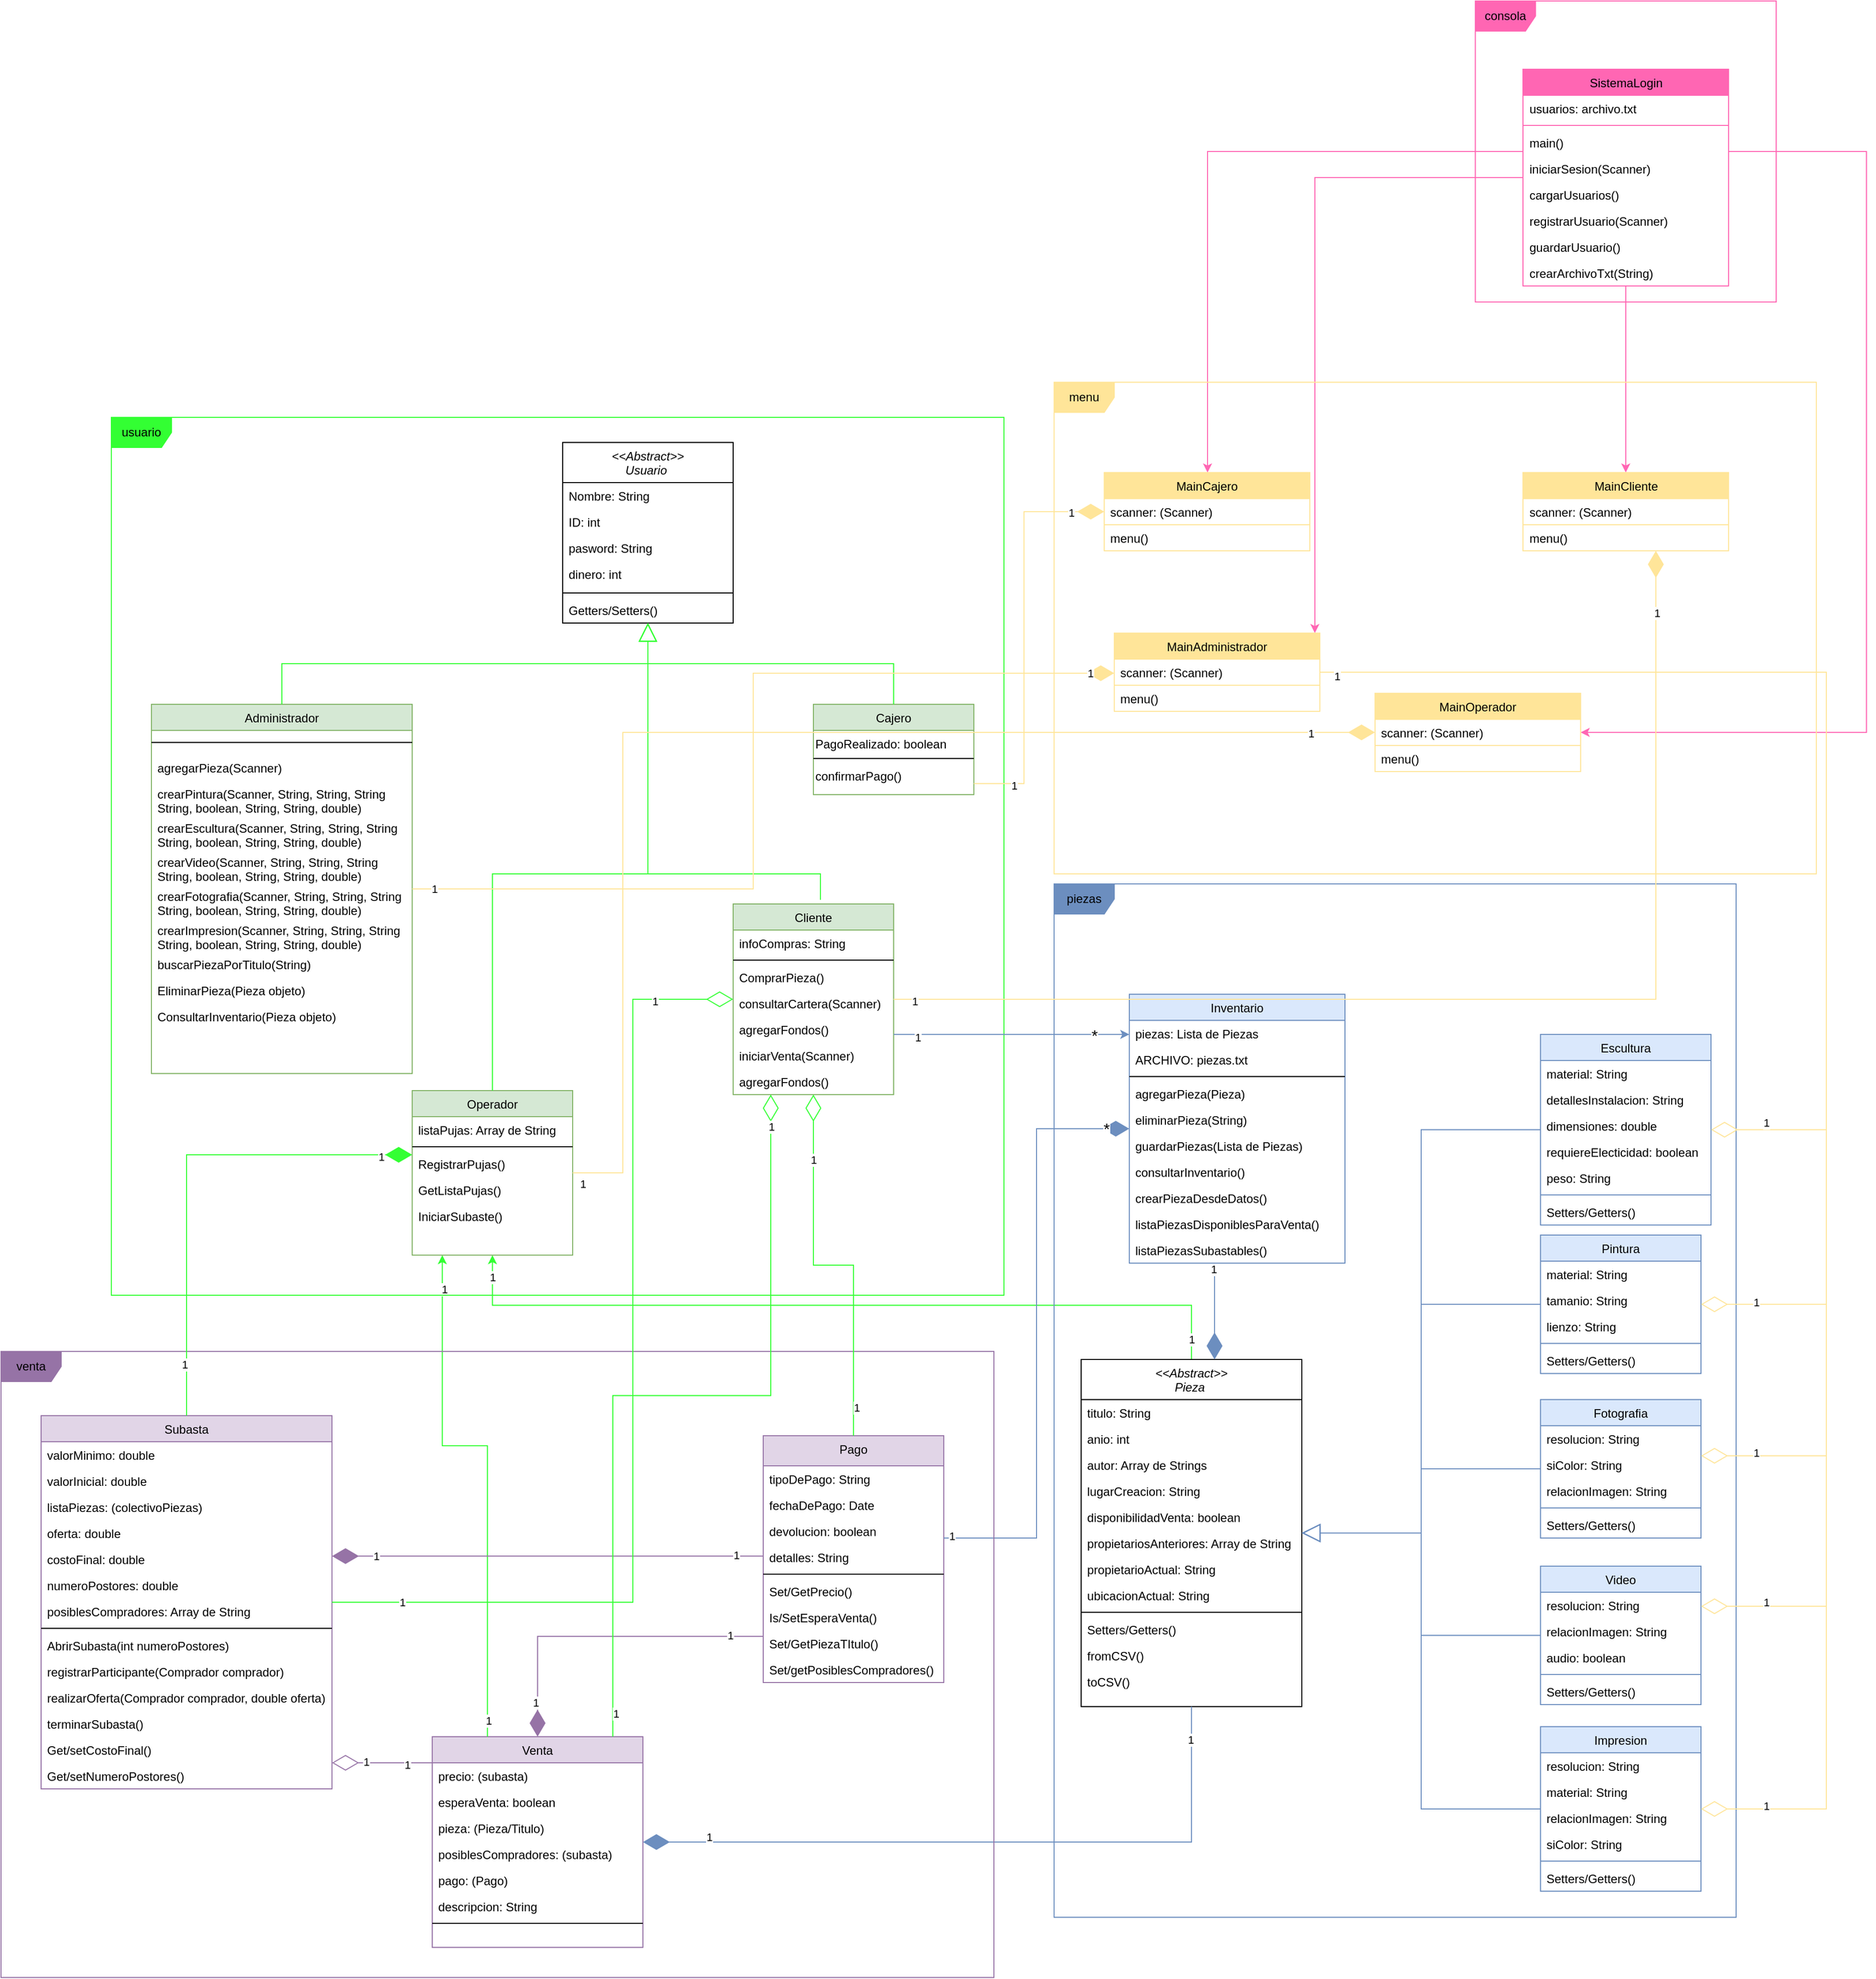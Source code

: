 <mxfile version="24.4.0" type="device">
  <diagram id="C5RBs43oDa-KdzZeNtuy" name="Page-1">
    <mxGraphModel dx="1877" dy="2941" grid="1" gridSize="10" guides="1" tooltips="1" connect="1" arrows="1" fold="1" page="1" pageScale="1" pageWidth="827" pageHeight="1169" math="0" shadow="0">
      <root>
        <mxCell id="WIyWlLk6GJQsqaUBKTNV-0" />
        <mxCell id="WIyWlLk6GJQsqaUBKTNV-1" parent="WIyWlLk6GJQsqaUBKTNV-0" />
        <mxCell id="yHp5LiDb8gGWvMPch4RD-46" value="&lt;&lt;Abstract&gt;&gt;&#xa;Usuario " style="swimlane;fontStyle=2;align=center;verticalAlign=top;childLayout=stackLayout;horizontal=1;startSize=40;horizontalStack=0;resizeParent=1;resizeLast=0;collapsible=1;marginBottom=0;rounded=0;shadow=0;strokeWidth=1;" parent="WIyWlLk6GJQsqaUBKTNV-1" vertex="1">
          <mxGeometry x="90" y="-1430" width="170" height="180" as="geometry">
            <mxRectangle x="230" y="140" width="160" height="26" as="alternateBounds" />
          </mxGeometry>
        </mxCell>
        <mxCell id="TQqstQnLtYKJAVKOR6ky-1" value="Nombre: String" style="text;align=left;verticalAlign=top;spacingLeft=4;spacingRight=4;overflow=hidden;rotatable=0;points=[[0,0.5],[1,0.5]];portConstraint=eastwest;rounded=0;shadow=0;html=0;" parent="yHp5LiDb8gGWvMPch4RD-46" vertex="1">
          <mxGeometry y="40" width="170" height="26" as="geometry" />
        </mxCell>
        <mxCell id="yHp5LiDb8gGWvMPch4RD-47" value="ID: int" style="text;align=left;verticalAlign=top;spacingLeft=4;spacingRight=4;overflow=hidden;rotatable=0;points=[[0,0.5],[1,0.5]];portConstraint=eastwest;" parent="yHp5LiDb8gGWvMPch4RD-46" vertex="1">
          <mxGeometry y="66" width="170" height="26" as="geometry" />
        </mxCell>
        <mxCell id="yHp5LiDb8gGWvMPch4RD-50" value="pasword: String" style="text;align=left;verticalAlign=top;spacingLeft=4;spacingRight=4;overflow=hidden;rotatable=0;points=[[0,0.5],[1,0.5]];portConstraint=eastwest;rounded=0;shadow=0;html=0;" parent="yHp5LiDb8gGWvMPch4RD-46" vertex="1">
          <mxGeometry y="92" width="170" height="26" as="geometry" />
        </mxCell>
        <mxCell id="n8hrpAmNtIxC3Bg8Zhbz-0" value="dinero: int" style="text;align=left;verticalAlign=top;spacingLeft=4;spacingRight=4;overflow=hidden;rotatable=0;points=[[0,0.5],[1,0.5]];portConstraint=eastwest;" parent="yHp5LiDb8gGWvMPch4RD-46" vertex="1">
          <mxGeometry y="118" width="170" height="28" as="geometry" />
        </mxCell>
        <mxCell id="yHp5LiDb8gGWvMPch4RD-51" value="" style="line;html=1;strokeWidth=1;align=left;verticalAlign=middle;spacingTop=-1;spacingLeft=3;spacingRight=3;rotatable=0;labelPosition=right;points=[];portConstraint=eastwest;" parent="yHp5LiDb8gGWvMPch4RD-46" vertex="1">
          <mxGeometry y="146" width="170" height="8" as="geometry" />
        </mxCell>
        <mxCell id="TQqstQnLtYKJAVKOR6ky-4" value="Getters/Setters()" style="text;align=left;verticalAlign=top;spacingLeft=4;spacingRight=4;overflow=hidden;rotatable=0;points=[[0,0.5],[1,0.5]];portConstraint=eastwest;" parent="yHp5LiDb8gGWvMPch4RD-46" vertex="1">
          <mxGeometry y="154" width="170" height="26" as="geometry" />
        </mxCell>
        <mxCell id="yHp5LiDb8gGWvMPch4RD-53" value="Administrador" style="swimlane;fontStyle=0;align=center;verticalAlign=top;childLayout=stackLayout;horizontal=1;startSize=26;horizontalStack=0;resizeParent=1;resizeLast=0;collapsible=1;marginBottom=0;rounded=0;shadow=0;strokeWidth=1;fillColor=#d5e8d4;strokeColor=#82b366;" parent="WIyWlLk6GJQsqaUBKTNV-1" vertex="1">
          <mxGeometry x="-320" y="-1169" width="260" height="368" as="geometry">
            <mxRectangle x="130" y="380" width="160" height="26" as="alternateBounds" />
          </mxGeometry>
        </mxCell>
        <mxCell id="yHp5LiDb8gGWvMPch4RD-56" value="" style="line;html=1;strokeWidth=1;align=left;verticalAlign=middle;spacingTop=-1;spacingLeft=3;spacingRight=3;rotatable=0;labelPosition=right;points=[];portConstraint=eastwest;" parent="yHp5LiDb8gGWvMPch4RD-53" vertex="1">
          <mxGeometry y="26" width="260" height="24" as="geometry" />
        </mxCell>
        <mxCell id="ilfk3USVHJTjclYqwWFc-7" value="agregarPieza(Scanner)&#xa;&#xa;" style="text;align=left;verticalAlign=top;spacingLeft=4;spacingRight=4;overflow=hidden;rotatable=0;points=[[0,0.5],[1,0.5]];portConstraint=eastwest;" parent="yHp5LiDb8gGWvMPch4RD-53" vertex="1">
          <mxGeometry y="50" width="260" height="26" as="geometry" />
        </mxCell>
        <mxCell id="n0a3xkNEYq39wh4isayZ-2" value="crearPintura(Scanner, String, String, String&#xa;String, boolean, String, String, double)" style="text;align=left;verticalAlign=top;spacingLeft=4;spacingRight=4;overflow=hidden;rotatable=0;points=[[0,0.5],[1,0.5]];portConstraint=eastwest;" vertex="1" parent="yHp5LiDb8gGWvMPch4RD-53">
          <mxGeometry y="76" width="260" height="34" as="geometry" />
        </mxCell>
        <mxCell id="n0a3xkNEYq39wh4isayZ-3" value="crearEscultura(Scanner, String, String, String&#xa;String, boolean, String, String, double)" style="text;align=left;verticalAlign=top;spacingLeft=4;spacingRight=4;overflow=hidden;rotatable=0;points=[[0,0.5],[1,0.5]];portConstraint=eastwest;" vertex="1" parent="yHp5LiDb8gGWvMPch4RD-53">
          <mxGeometry y="110" width="260" height="34" as="geometry" />
        </mxCell>
        <mxCell id="n0a3xkNEYq39wh4isayZ-7" value="crearVideo(Scanner, String, String, String&#xa;String, boolean, String, String, double)" style="text;align=left;verticalAlign=top;spacingLeft=4;spacingRight=4;overflow=hidden;rotatable=0;points=[[0,0.5],[1,0.5]];portConstraint=eastwest;" vertex="1" parent="yHp5LiDb8gGWvMPch4RD-53">
          <mxGeometry y="144" width="260" height="34" as="geometry" />
        </mxCell>
        <mxCell id="n0a3xkNEYq39wh4isayZ-8" value="crearFotografia(Scanner, String, String, String&#xa;String, boolean, String, String, double)" style="text;align=left;verticalAlign=top;spacingLeft=4;spacingRight=4;overflow=hidden;rotatable=0;points=[[0,0.5],[1,0.5]];portConstraint=eastwest;" vertex="1" parent="yHp5LiDb8gGWvMPch4RD-53">
          <mxGeometry y="178" width="260" height="34" as="geometry" />
        </mxCell>
        <mxCell id="n0a3xkNEYq39wh4isayZ-9" value="crearImpresion(Scanner, String, String, String&#xa;String, boolean, String, String, double)" style="text;align=left;verticalAlign=top;spacingLeft=4;spacingRight=4;overflow=hidden;rotatable=0;points=[[0,0.5],[1,0.5]];portConstraint=eastwest;" vertex="1" parent="yHp5LiDb8gGWvMPch4RD-53">
          <mxGeometry y="212" width="260" height="34" as="geometry" />
        </mxCell>
        <mxCell id="ilfk3USVHJTjclYqwWFc-17" value="buscarPiezaPorTitulo(String)" style="text;align=left;verticalAlign=top;spacingLeft=4;spacingRight=4;overflow=hidden;rotatable=0;points=[[0,0.5],[1,0.5]];portConstraint=eastwest;" parent="yHp5LiDb8gGWvMPch4RD-53" vertex="1">
          <mxGeometry y="246" width="260" height="26" as="geometry" />
        </mxCell>
        <mxCell id="ilfk3USVHJTjclYqwWFc-18" value="EliminarPieza(Pieza objeto)" style="text;align=left;verticalAlign=top;spacingLeft=4;spacingRight=4;overflow=hidden;rotatable=0;points=[[0,0.5],[1,0.5]];portConstraint=eastwest;" parent="yHp5LiDb8gGWvMPch4RD-53" vertex="1">
          <mxGeometry y="272" width="260" height="26" as="geometry" />
        </mxCell>
        <mxCell id="ilfk3USVHJTjclYqwWFc-19" value="ConsultarInventario(Pieza objeto)" style="text;align=left;verticalAlign=top;spacingLeft=4;spacingRight=4;overflow=hidden;rotatable=0;points=[[0,0.5],[1,0.5]];portConstraint=eastwest;" parent="yHp5LiDb8gGWvMPch4RD-53" vertex="1">
          <mxGeometry y="298" width="260" height="26" as="geometry" />
        </mxCell>
        <mxCell id="yHp5LiDb8gGWvMPch4RD-59" value="Cliente" style="swimlane;fontStyle=0;align=center;verticalAlign=top;childLayout=stackLayout;horizontal=1;startSize=26;horizontalStack=0;resizeParent=1;resizeLast=0;collapsible=1;marginBottom=0;rounded=0;shadow=0;strokeWidth=1;fillColor=#d5e8d4;strokeColor=#82b366;" parent="WIyWlLk6GJQsqaUBKTNV-1" vertex="1">
          <mxGeometry x="260" y="-970" width="160" height="190" as="geometry">
            <mxRectangle x="340" y="380" width="170" height="26" as="alternateBounds" />
          </mxGeometry>
        </mxCell>
        <mxCell id="T9J1k0kJC5R4wE0G7LZG-33" value="infoCompras: String" style="text;align=left;verticalAlign=top;spacingLeft=4;spacingRight=4;overflow=hidden;rotatable=0;points=[[0,0.5],[1,0.5]];portConstraint=eastwest;" parent="yHp5LiDb8gGWvMPch4RD-59" vertex="1">
          <mxGeometry y="26" width="160" height="26" as="geometry" />
        </mxCell>
        <mxCell id="yHp5LiDb8gGWvMPch4RD-61" value="" style="line;html=1;strokeWidth=1;align=left;verticalAlign=middle;spacingTop=-1;spacingLeft=3;spacingRight=3;rotatable=0;labelPosition=right;points=[];portConstraint=eastwest;" parent="yHp5LiDb8gGWvMPch4RD-59" vertex="1">
          <mxGeometry y="52" width="160" height="8" as="geometry" />
        </mxCell>
        <mxCell id="n0a3xkNEYq39wh4isayZ-26" value="ComprarPieza()" style="text;align=left;verticalAlign=top;spacingLeft=4;spacingRight=4;overflow=hidden;rotatable=0;points=[[0,0.5],[1,0.5]];portConstraint=eastwest;" vertex="1" parent="yHp5LiDb8gGWvMPch4RD-59">
          <mxGeometry y="60" width="160" height="26" as="geometry" />
        </mxCell>
        <mxCell id="n0a3xkNEYq39wh4isayZ-24" value="consultarCartera(Scanner) " style="text;align=left;verticalAlign=top;spacingLeft=4;spacingRight=4;overflow=hidden;rotatable=0;points=[[0,0.5],[1,0.5]];portConstraint=eastwest;" vertex="1" parent="yHp5LiDb8gGWvMPch4RD-59">
          <mxGeometry y="86" width="160" height="26" as="geometry" />
        </mxCell>
        <mxCell id="n0a3xkNEYq39wh4isayZ-25" value="agregarFondos()" style="text;align=left;verticalAlign=top;spacingLeft=4;spacingRight=4;overflow=hidden;rotatable=0;points=[[0,0.5],[1,0.5]];portConstraint=eastwest;" vertex="1" parent="yHp5LiDb8gGWvMPch4RD-59">
          <mxGeometry y="112" width="160" height="26" as="geometry" />
        </mxCell>
        <mxCell id="n0a3xkNEYq39wh4isayZ-29" value="iniciarVenta(Scanner)" style="text;align=left;verticalAlign=top;spacingLeft=4;spacingRight=4;overflow=hidden;rotatable=0;points=[[0,0.5],[1,0.5]];portConstraint=eastwest;" vertex="1" parent="yHp5LiDb8gGWvMPch4RD-59">
          <mxGeometry y="138" width="160" height="26" as="geometry" />
        </mxCell>
        <mxCell id="n0a3xkNEYq39wh4isayZ-30" value="agregarFondos()" style="text;align=left;verticalAlign=top;spacingLeft=4;spacingRight=4;overflow=hidden;rotatable=0;points=[[0,0.5],[1,0.5]];portConstraint=eastwest;" vertex="1" parent="yHp5LiDb8gGWvMPch4RD-59">
          <mxGeometry y="164" width="160" height="26" as="geometry" />
        </mxCell>
        <mxCell id="ilfk3USVHJTjclYqwWFc-112" style="edgeStyle=elbowEdgeStyle;rounded=0;orthogonalLoop=1;jettySize=auto;html=1;elbow=vertical;strokeColor=#33ff33;" parent="WIyWlLk6GJQsqaUBKTNV-1" source="yHp5LiDb8gGWvMPch4RD-62" target="T9J1k0kJC5R4wE0G7LZG-34" edge="1">
          <mxGeometry relative="1" as="geometry">
            <Array as="points">
              <mxPoint x="430" y="-570" />
            </Array>
          </mxGeometry>
        </mxCell>
        <mxCell id="ilfk3USVHJTjclYqwWFc-113" value="1" style="edgeLabel;html=1;align=center;verticalAlign=middle;resizable=0;points=[];" parent="ilfk3USVHJTjclYqwWFc-112" vertex="1" connectable="0">
          <mxGeometry x="0.945" relative="1" as="geometry">
            <mxPoint as="offset" />
          </mxGeometry>
        </mxCell>
        <mxCell id="ilfk3USVHJTjclYqwWFc-114" value="1" style="edgeLabel;html=1;align=center;verticalAlign=middle;resizable=0;points=[];" parent="ilfk3USVHJTjclYqwWFc-112" vertex="1" connectable="0">
          <mxGeometry x="-0.95" relative="1" as="geometry">
            <mxPoint as="offset" />
          </mxGeometry>
        </mxCell>
        <mxCell id="yHp5LiDb8gGWvMPch4RD-62" value="&lt;&lt;Abstract&gt;&gt;&#xa;Pieza " style="swimlane;fontStyle=2;align=center;verticalAlign=top;childLayout=stackLayout;horizontal=1;startSize=40;horizontalStack=0;resizeParent=1;resizeLast=0;collapsible=1;marginBottom=0;rounded=0;shadow=0;strokeWidth=1;" parent="WIyWlLk6GJQsqaUBKTNV-1" vertex="1">
          <mxGeometry x="607" y="-516" width="220" height="346" as="geometry">
            <mxRectangle x="550" y="140" width="160" height="26" as="alternateBounds" />
          </mxGeometry>
        </mxCell>
        <mxCell id="yHp5LiDb8gGWvMPch4RD-87" value="titulo: String" style="text;align=left;verticalAlign=top;spacingLeft=4;spacingRight=4;overflow=hidden;rotatable=0;points=[[0,0.5],[1,0.5]];portConstraint=eastwest;" parent="yHp5LiDb8gGWvMPch4RD-62" vertex="1">
          <mxGeometry y="40" width="220" height="26" as="geometry" />
        </mxCell>
        <mxCell id="TQqstQnLtYKJAVKOR6ky-12" value="anio: int" style="text;align=left;verticalAlign=top;spacingLeft=4;spacingRight=4;overflow=hidden;rotatable=0;points=[[0,0.5],[1,0.5]];portConstraint=eastwest;" parent="yHp5LiDb8gGWvMPch4RD-62" vertex="1">
          <mxGeometry y="66" width="220" height="26" as="geometry" />
        </mxCell>
        <mxCell id="TQqstQnLtYKJAVKOR6ky-9" value="autor: Array de Strings" style="text;align=left;verticalAlign=top;spacingLeft=4;spacingRight=4;overflow=hidden;rotatable=0;points=[[0,0.5],[1,0.5]];portConstraint=eastwest;" parent="yHp5LiDb8gGWvMPch4RD-62" vertex="1">
          <mxGeometry y="92" width="220" height="26" as="geometry" />
        </mxCell>
        <mxCell id="TQqstQnLtYKJAVKOR6ky-11" value="lugarCreacion: String" style="text;align=left;verticalAlign=top;spacingLeft=4;spacingRight=4;overflow=hidden;rotatable=0;points=[[0,0.5],[1,0.5]];portConstraint=eastwest;" parent="yHp5LiDb8gGWvMPch4RD-62" vertex="1">
          <mxGeometry y="118" width="220" height="26" as="geometry" />
        </mxCell>
        <mxCell id="TQqstQnLtYKJAVKOR6ky-7" value="disponibilidadVenta: boolean" style="text;align=left;verticalAlign=top;spacingLeft=4;spacingRight=4;overflow=hidden;rotatable=0;points=[[0,0.5],[1,0.5]];portConstraint=eastwest;" parent="yHp5LiDb8gGWvMPch4RD-62" vertex="1">
          <mxGeometry y="144" width="220" height="26" as="geometry" />
        </mxCell>
        <mxCell id="yHp5LiDb8gGWvMPch4RD-70" value="propietariosAnteriores: Array de String" style="text;align=left;verticalAlign=top;spacingLeft=4;spacingRight=4;overflow=hidden;rotatable=0;points=[[0,0.5],[1,0.5]];portConstraint=eastwest;" parent="yHp5LiDb8gGWvMPch4RD-62" vertex="1">
          <mxGeometry y="170" width="220" height="26" as="geometry" />
        </mxCell>
        <mxCell id="TQqstQnLtYKJAVKOR6ky-6" value="propietarioActual: String" style="text;align=left;verticalAlign=top;spacingLeft=4;spacingRight=4;overflow=hidden;rotatable=0;points=[[0,0.5],[1,0.5]];portConstraint=eastwest;" parent="yHp5LiDb8gGWvMPch4RD-62" vertex="1">
          <mxGeometry y="196" width="220" height="26" as="geometry" />
        </mxCell>
        <mxCell id="TQqstQnLtYKJAVKOR6ky-17" value="ubicacionActual: String" style="text;align=left;verticalAlign=top;spacingLeft=4;spacingRight=4;overflow=hidden;rotatable=0;points=[[0,0.5],[1,0.5]];portConstraint=eastwest;" parent="yHp5LiDb8gGWvMPch4RD-62" vertex="1">
          <mxGeometry y="222" width="220" height="26" as="geometry" />
        </mxCell>
        <mxCell id="yHp5LiDb8gGWvMPch4RD-69" value="" style="line;html=1;strokeWidth=1;align=left;verticalAlign=middle;spacingTop=-1;spacingLeft=3;spacingRight=3;rotatable=0;labelPosition=right;points=[];portConstraint=eastwest;" parent="yHp5LiDb8gGWvMPch4RD-62" vertex="1">
          <mxGeometry y="248" width="220" height="8" as="geometry" />
        </mxCell>
        <mxCell id="TQqstQnLtYKJAVKOR6ky-21" value="Setters/Getters()" style="text;align=left;verticalAlign=top;spacingLeft=4;spacingRight=4;overflow=hidden;rotatable=0;points=[[0,0.5],[1,0.5]];portConstraint=eastwest;" parent="yHp5LiDb8gGWvMPch4RD-62" vertex="1">
          <mxGeometry y="256" width="220" height="26" as="geometry" />
        </mxCell>
        <mxCell id="ilfk3USVHJTjclYqwWFc-107" value="fromCSV()" style="text;align=left;verticalAlign=top;spacingLeft=4;spacingRight=4;overflow=hidden;rotatable=0;points=[[0,0.5],[1,0.5]];portConstraint=eastwest;" parent="yHp5LiDb8gGWvMPch4RD-62" vertex="1">
          <mxGeometry y="282" width="220" height="26" as="geometry" />
        </mxCell>
        <mxCell id="ilfk3USVHJTjclYqwWFc-108" value="toCSV()" style="text;align=left;verticalAlign=top;spacingLeft=4;spacingRight=4;overflow=hidden;rotatable=0;points=[[0,0.5],[1,0.5]];portConstraint=eastwest;" parent="yHp5LiDb8gGWvMPch4RD-62" vertex="1">
          <mxGeometry y="308" width="220" height="26" as="geometry" />
        </mxCell>
        <mxCell id="yHp5LiDb8gGWvMPch4RD-80" value="Subasta" style="swimlane;fontStyle=0;align=center;verticalAlign=top;childLayout=stackLayout;horizontal=1;startSize=26;horizontalStack=0;resizeParent=1;resizeLast=0;collapsible=1;marginBottom=0;rounded=0;shadow=0;strokeWidth=1;fillColor=#e1d5e7;strokeColor=#9673a6;" parent="WIyWlLk6GJQsqaUBKTNV-1" vertex="1">
          <mxGeometry x="-430" y="-460" width="290" height="372" as="geometry">
            <mxRectangle x="340" y="380" width="170" height="26" as="alternateBounds" />
          </mxGeometry>
        </mxCell>
        <mxCell id="yHp5LiDb8gGWvMPch4RD-81" value="valorMinimo: double" style="text;align=left;verticalAlign=top;spacingLeft=4;spacingRight=4;overflow=hidden;rotatable=0;points=[[0,0.5],[1,0.5]];portConstraint=eastwest;" parent="yHp5LiDb8gGWvMPch4RD-80" vertex="1">
          <mxGeometry y="26" width="290" height="26" as="geometry" />
        </mxCell>
        <mxCell id="T9J1k0kJC5R4wE0G7LZG-38" value="valorInicial: double" style="text;align=left;verticalAlign=top;spacingLeft=4;spacingRight=4;overflow=hidden;rotatable=0;points=[[0,0.5],[1,0.5]];portConstraint=eastwest;" parent="yHp5LiDb8gGWvMPch4RD-80" vertex="1">
          <mxGeometry y="52" width="290" height="26" as="geometry" />
        </mxCell>
        <mxCell id="T9J1k0kJC5R4wE0G7LZG-39" value="listaPiezas: (colectivoPiezas)" style="text;align=left;verticalAlign=top;spacingLeft=4;spacingRight=4;overflow=hidden;rotatable=0;points=[[0,0.5],[1,0.5]];portConstraint=eastwest;" parent="yHp5LiDb8gGWvMPch4RD-80" vertex="1">
          <mxGeometry y="78" width="290" height="26" as="geometry" />
        </mxCell>
        <mxCell id="T9J1k0kJC5R4wE0G7LZG-37" value="oferta: double" style="text;align=left;verticalAlign=top;spacingLeft=4;spacingRight=4;overflow=hidden;rotatable=0;points=[[0,0.5],[1,0.5]];portConstraint=eastwest;" parent="yHp5LiDb8gGWvMPch4RD-80" vertex="1">
          <mxGeometry y="104" width="290" height="26" as="geometry" />
        </mxCell>
        <mxCell id="T9J1k0kJC5R4wE0G7LZG-41" value="costoFinal: double" style="text;align=left;verticalAlign=top;spacingLeft=4;spacingRight=4;overflow=hidden;rotatable=0;points=[[0,0.5],[1,0.5]];portConstraint=eastwest;" parent="yHp5LiDb8gGWvMPch4RD-80" vertex="1">
          <mxGeometry y="130" width="290" height="26" as="geometry" />
        </mxCell>
        <mxCell id="B-XOrOqqEqMm-9fevjgR-23" value="numeroPostores: double" style="text;align=left;verticalAlign=top;spacingLeft=4;spacingRight=4;overflow=hidden;rotatable=0;points=[[0,0.5],[1,0.5]];portConstraint=eastwest;" parent="yHp5LiDb8gGWvMPch4RD-80" vertex="1">
          <mxGeometry y="156" width="290" height="26" as="geometry" />
        </mxCell>
        <mxCell id="T9J1k0kJC5R4wE0G7LZG-43" value="posiblesCompradores: Array de String" style="text;align=left;verticalAlign=top;spacingLeft=4;spacingRight=4;overflow=hidden;rotatable=0;points=[[0,0.5],[1,0.5]];portConstraint=eastwest;" parent="yHp5LiDb8gGWvMPch4RD-80" vertex="1">
          <mxGeometry y="182" width="290" height="26" as="geometry" />
        </mxCell>
        <mxCell id="yHp5LiDb8gGWvMPch4RD-82" value="" style="line;html=1;strokeWidth=1;align=left;verticalAlign=middle;spacingTop=-1;spacingLeft=3;spacingRight=3;rotatable=0;labelPosition=right;points=[];portConstraint=eastwest;" parent="yHp5LiDb8gGWvMPch4RD-80" vertex="1">
          <mxGeometry y="208" width="290" height="8" as="geometry" />
        </mxCell>
        <mxCell id="ilfk3USVHJTjclYqwWFc-61" value="AbrirSubasta(int numeroPostores)" style="text;align=left;verticalAlign=top;spacingLeft=4;spacingRight=4;overflow=hidden;rotatable=0;points=[[0,0.5],[1,0.5]];portConstraint=eastwest;" parent="yHp5LiDb8gGWvMPch4RD-80" vertex="1">
          <mxGeometry y="216" width="290" height="26" as="geometry" />
        </mxCell>
        <mxCell id="ilfk3USVHJTjclYqwWFc-62" value="registrarParticipante(Comprador comprador)" style="text;align=left;verticalAlign=top;spacingLeft=4;spacingRight=4;overflow=hidden;rotatable=0;points=[[0,0.5],[1,0.5]];portConstraint=eastwest;" parent="yHp5LiDb8gGWvMPch4RD-80" vertex="1">
          <mxGeometry y="242" width="290" height="26" as="geometry" />
        </mxCell>
        <mxCell id="ilfk3USVHJTjclYqwWFc-63" value="realizarOferta(Comprador comprador, double oferta)" style="text;align=left;verticalAlign=top;spacingLeft=4;spacingRight=4;overflow=hidden;rotatable=0;points=[[0,0.5],[1,0.5]];portConstraint=eastwest;" parent="yHp5LiDb8gGWvMPch4RD-80" vertex="1">
          <mxGeometry y="268" width="290" height="26" as="geometry" />
        </mxCell>
        <mxCell id="ilfk3USVHJTjclYqwWFc-64" value="terminarSubasta()" style="text;align=left;verticalAlign=top;spacingLeft=4;spacingRight=4;overflow=hidden;rotatable=0;points=[[0,0.5],[1,0.5]];portConstraint=eastwest;" parent="yHp5LiDb8gGWvMPch4RD-80" vertex="1">
          <mxGeometry y="294" width="290" height="26" as="geometry" />
        </mxCell>
        <mxCell id="ilfk3USVHJTjclYqwWFc-59" value="Get/setCostoFinal()" style="text;align=left;verticalAlign=top;spacingLeft=4;spacingRight=4;overflow=hidden;rotatable=0;points=[[0,0.5],[1,0.5]];portConstraint=eastwest;" parent="yHp5LiDb8gGWvMPch4RD-80" vertex="1">
          <mxGeometry y="320" width="290" height="26" as="geometry" />
        </mxCell>
        <mxCell id="ilfk3USVHJTjclYqwWFc-60" value="Get/setNumeroPostores()" style="text;align=left;verticalAlign=top;spacingLeft=4;spacingRight=4;overflow=hidden;rotatable=0;points=[[0,0.5],[1,0.5]];portConstraint=eastwest;" parent="yHp5LiDb8gGWvMPch4RD-80" vertex="1">
          <mxGeometry y="346" width="290" height="26" as="geometry" />
        </mxCell>
        <mxCell id="yHp5LiDb8gGWvMPch4RD-83" value="Venta" style="swimlane;fontStyle=0;align=center;verticalAlign=top;childLayout=stackLayout;horizontal=1;startSize=26;horizontalStack=0;resizeParent=1;resizeLast=0;collapsible=1;marginBottom=0;rounded=0;shadow=0;strokeWidth=1;fillColor=#e1d5e7;strokeColor=#9673a6;" parent="WIyWlLk6GJQsqaUBKTNV-1" vertex="1">
          <mxGeometry x="-40" y="-140" width="210" height="210" as="geometry">
            <mxRectangle x="340" y="380" width="170" height="26" as="alternateBounds" />
          </mxGeometry>
        </mxCell>
        <mxCell id="yHp5LiDb8gGWvMPch4RD-84" value="precio: (subasta)" style="text;align=left;verticalAlign=top;spacingLeft=4;spacingRight=4;overflow=hidden;rotatable=0;points=[[0,0.5],[1,0.5]];portConstraint=eastwest;" parent="yHp5LiDb8gGWvMPch4RD-83" vertex="1">
          <mxGeometry y="26" width="210" height="26" as="geometry" />
        </mxCell>
        <mxCell id="T9J1k0kJC5R4wE0G7LZG-42" value="esperaVenta: boolean" style="text;align=left;verticalAlign=top;spacingLeft=4;spacingRight=4;overflow=hidden;rotatable=0;points=[[0,0.5],[1,0.5]];portConstraint=eastwest;" parent="yHp5LiDb8gGWvMPch4RD-83" vertex="1">
          <mxGeometry y="52" width="210" height="26" as="geometry" />
        </mxCell>
        <mxCell id="T9J1k0kJC5R4wE0G7LZG-46" value="pieza: (Pieza/Titulo)" style="text;align=left;verticalAlign=top;spacingLeft=4;spacingRight=4;overflow=hidden;rotatable=0;points=[[0,0.5],[1,0.5]];portConstraint=eastwest;" parent="yHp5LiDb8gGWvMPch4RD-83" vertex="1">
          <mxGeometry y="78" width="210" height="26" as="geometry" />
        </mxCell>
        <mxCell id="T9J1k0kJC5R4wE0G7LZG-44" value="posiblesCompradores: (subasta)" style="text;align=left;verticalAlign=top;spacingLeft=4;spacingRight=4;overflow=hidden;rotatable=0;points=[[0,0.5],[1,0.5]];portConstraint=eastwest;" parent="yHp5LiDb8gGWvMPch4RD-83" vertex="1">
          <mxGeometry y="104" width="210" height="26" as="geometry" />
        </mxCell>
        <mxCell id="T9J1k0kJC5R4wE0G7LZG-45" value="pago: (Pago)" style="text;align=left;verticalAlign=top;spacingLeft=4;spacingRight=4;overflow=hidden;rotatable=0;points=[[0,0.5],[1,0.5]];portConstraint=eastwest;" parent="yHp5LiDb8gGWvMPch4RD-83" vertex="1">
          <mxGeometry y="130" width="210" height="26" as="geometry" />
        </mxCell>
        <mxCell id="B-XOrOqqEqMm-9fevjgR-69" value="descripcion: String" style="text;align=left;verticalAlign=top;spacingLeft=4;spacingRight=4;overflow=hidden;rotatable=0;points=[[0,0.5],[1,0.5]];portConstraint=eastwest;" parent="yHp5LiDb8gGWvMPch4RD-83" vertex="1">
          <mxGeometry y="156" width="210" height="26" as="geometry" />
        </mxCell>
        <mxCell id="yHp5LiDb8gGWvMPch4RD-85" value="" style="line;html=1;strokeWidth=1;align=left;verticalAlign=middle;spacingTop=-1;spacingLeft=3;spacingRight=3;rotatable=0;labelPosition=right;points=[];portConstraint=eastwest;" parent="yHp5LiDb8gGWvMPch4RD-83" vertex="1">
          <mxGeometry y="182" width="210" height="8" as="geometry" />
        </mxCell>
        <mxCell id="yHp5LiDb8gGWvMPch4RD-89" value="Pago" style="swimlane;fontStyle=0;align=center;verticalAlign=top;childLayout=stackLayout;horizontal=1;startSize=30;horizontalStack=0;resizeParent=1;resizeLast=0;collapsible=1;marginBottom=0;rounded=0;shadow=0;strokeWidth=1;fillColor=#e1d5e7;strokeColor=#9673a6;" parent="WIyWlLk6GJQsqaUBKTNV-1" vertex="1">
          <mxGeometry x="290" y="-440" width="180" height="246" as="geometry">
            <mxRectangle x="340" y="380" width="170" height="26" as="alternateBounds" />
          </mxGeometry>
        </mxCell>
        <mxCell id="yHp5LiDb8gGWvMPch4RD-90" value="tipoDePago: String" style="text;align=left;verticalAlign=top;spacingLeft=4;spacingRight=4;overflow=hidden;rotatable=0;points=[[0,0.5],[1,0.5]];portConstraint=eastwest;" parent="yHp5LiDb8gGWvMPch4RD-89" vertex="1">
          <mxGeometry y="30" width="180" height="26" as="geometry" />
        </mxCell>
        <mxCell id="T9J1k0kJC5R4wE0G7LZG-0" value="fechaDePago: Date" style="text;align=left;verticalAlign=top;spacingLeft=4;spacingRight=4;overflow=hidden;rotatable=0;points=[[0,0.5],[1,0.5]];portConstraint=eastwest;" parent="yHp5LiDb8gGWvMPch4RD-89" vertex="1">
          <mxGeometry y="56" width="180" height="26" as="geometry" />
        </mxCell>
        <mxCell id="B-XOrOqqEqMm-9fevjgR-68" value="devolucion: boolean" style="text;align=left;verticalAlign=top;spacingLeft=4;spacingRight=4;overflow=hidden;rotatable=0;points=[[0,0.5],[1,0.5]];portConstraint=eastwest;" parent="yHp5LiDb8gGWvMPch4RD-89" vertex="1">
          <mxGeometry y="82" width="180" height="26" as="geometry" />
        </mxCell>
        <mxCell id="T9J1k0kJC5R4wE0G7LZG-1" value="detalles: String" style="text;align=left;verticalAlign=top;spacingLeft=4;spacingRight=4;overflow=hidden;rotatable=0;points=[[0,0.5],[1,0.5]];portConstraint=eastwest;" parent="yHp5LiDb8gGWvMPch4RD-89" vertex="1">
          <mxGeometry y="108" width="180" height="26" as="geometry" />
        </mxCell>
        <mxCell id="yHp5LiDb8gGWvMPch4RD-91" value="" style="line;html=1;strokeWidth=1;align=left;verticalAlign=middle;spacingTop=-1;spacingLeft=3;spacingRight=3;rotatable=0;labelPosition=right;points=[];portConstraint=eastwest;" parent="yHp5LiDb8gGWvMPch4RD-89" vertex="1">
          <mxGeometry y="134" width="180" height="8" as="geometry" />
        </mxCell>
        <mxCell id="ilfk3USVHJTjclYqwWFc-65" value="Set/GetPrecio()" style="text;align=left;verticalAlign=top;spacingLeft=4;spacingRight=4;overflow=hidden;rotatable=0;points=[[0,0.5],[1,0.5]];portConstraint=eastwest;" parent="yHp5LiDb8gGWvMPch4RD-89" vertex="1">
          <mxGeometry y="142" width="180" height="26" as="geometry" />
        </mxCell>
        <mxCell id="ilfk3USVHJTjclYqwWFc-66" value="Is/SetEsperaVenta()" style="text;align=left;verticalAlign=top;spacingLeft=4;spacingRight=4;overflow=hidden;rotatable=0;points=[[0,0.5],[1,0.5]];portConstraint=eastwest;" parent="yHp5LiDb8gGWvMPch4RD-89" vertex="1">
          <mxGeometry y="168" width="180" height="26" as="geometry" />
        </mxCell>
        <mxCell id="ilfk3USVHJTjclYqwWFc-67" value="Set/GetPiezaTItulo()" style="text;align=left;verticalAlign=top;spacingLeft=4;spacingRight=4;overflow=hidden;rotatable=0;points=[[0,0.5],[1,0.5]];portConstraint=eastwest;" parent="yHp5LiDb8gGWvMPch4RD-89" vertex="1">
          <mxGeometry y="194" width="180" height="26" as="geometry" />
        </mxCell>
        <mxCell id="ilfk3USVHJTjclYqwWFc-68" value="Set/getPosiblesCompradores()" style="text;align=left;verticalAlign=top;spacingLeft=4;spacingRight=4;overflow=hidden;rotatable=0;points=[[0,0.5],[1,0.5]];portConstraint=eastwest;" parent="yHp5LiDb8gGWvMPch4RD-89" vertex="1">
          <mxGeometry y="220" width="180" height="26" as="geometry" />
        </mxCell>
        <mxCell id="T9J1k0kJC5R4wE0G7LZG-8" value="&lt;span style=&quot;font-weight: normal;&quot;&gt;Video&lt;/span&gt;" style="swimlane;fontStyle=1;align=center;verticalAlign=top;childLayout=stackLayout;horizontal=1;startSize=26;horizontalStack=0;resizeParent=1;resizeParentMax=0;resizeLast=0;collapsible=1;marginBottom=0;whiteSpace=wrap;html=1;fillColor=#dae8fc;strokeColor=#6c8ebf;" parent="WIyWlLk6GJQsqaUBKTNV-1" vertex="1">
          <mxGeometry x="1065" y="-310" width="160" height="138" as="geometry" />
        </mxCell>
        <mxCell id="T9J1k0kJC5R4wE0G7LZG-51" value="resolucion: String" style="text;strokeColor=none;fillColor=none;align=left;verticalAlign=top;spacingLeft=4;spacingRight=4;overflow=hidden;rotatable=0;points=[[0,0.5],[1,0.5]];portConstraint=eastwest;whiteSpace=wrap;html=1;" parent="T9J1k0kJC5R4wE0G7LZG-8" vertex="1">
          <mxGeometry y="26" width="160" height="26" as="geometry" />
        </mxCell>
        <mxCell id="T9J1k0kJC5R4wE0G7LZG-9" value="relacionImagen: String" style="text;strokeColor=none;fillColor=none;align=left;verticalAlign=top;spacingLeft=4;spacingRight=4;overflow=hidden;rotatable=0;points=[[0,0.5],[1,0.5]];portConstraint=eastwest;whiteSpace=wrap;html=1;" parent="T9J1k0kJC5R4wE0G7LZG-8" vertex="1">
          <mxGeometry y="52" width="160" height="26" as="geometry" />
        </mxCell>
        <mxCell id="T9J1k0kJC5R4wE0G7LZG-50" value="audio: boolean" style="text;strokeColor=none;fillColor=none;align=left;verticalAlign=top;spacingLeft=4;spacingRight=4;overflow=hidden;rotatable=0;points=[[0,0.5],[1,0.5]];portConstraint=eastwest;whiteSpace=wrap;html=1;" parent="T9J1k0kJC5R4wE0G7LZG-8" vertex="1">
          <mxGeometry y="78" width="160" height="26" as="geometry" />
        </mxCell>
        <mxCell id="T9J1k0kJC5R4wE0G7LZG-10" value="" style="line;strokeWidth=1;fillColor=none;align=left;verticalAlign=middle;spacingTop=-1;spacingLeft=3;spacingRight=3;rotatable=0;labelPosition=right;points=[];portConstraint=eastwest;strokeColor=inherit;" parent="T9J1k0kJC5R4wE0G7LZG-8" vertex="1">
          <mxGeometry y="104" width="160" height="8" as="geometry" />
        </mxCell>
        <mxCell id="tXUEc1l4zNeXvUGdgny_-90" value="Setters/Getters()" style="text;align=left;verticalAlign=top;spacingLeft=4;spacingRight=4;overflow=hidden;rotatable=0;points=[[0,0.5],[1,0.5]];portConstraint=eastwest;" parent="T9J1k0kJC5R4wE0G7LZG-8" vertex="1">
          <mxGeometry y="112" width="160" height="26" as="geometry" />
        </mxCell>
        <mxCell id="T9J1k0kJC5R4wE0G7LZG-12" value="&lt;span style=&quot;font-weight: normal;&quot;&gt;Impresion&lt;/span&gt;&lt;span style=&quot;color: rgba(0, 0, 0, 0); font-family: monospace; font-size: 0px; font-weight: 400; text-align: start; text-wrap: nowrap;&quot;&gt;%3CmxGraphModel%3E%3Croot%3E%3CmxCell%20id%3D%220%22%2F%3E%3CmxCell%20id%3D%221%22%20parent%3D%220%22%2F%3E%3CmxCell%20id%3D%222%22%20value%3D%22%26lt%3Bspan%20style%3D%26quot%3Bfont-weight%3A%20normal%3B%26quot%3B%26gt%3BPintura%26lt%3B%2Fspan%26gt%3B%22%20style%3D%22swimlane%3BfontStyle%3D1%3Balign%3Dcenter%3BverticalAlign%3Dtop%3BchildLayout%3DstackLayout%3Bhorizontal%3D1%3BstartSize%3D26%3BhorizontalStack%3D0%3BresizeParent%3D1%3BresizeParentMax%3D0%3BresizeLast%3D0%3Bcollapsible%3D1%3BmarginBottom%3D0%3BwhiteSpace%3Dwrap%3Bhtml%3D1%3B%22%20vertex%3D%221%22%20parent%3D%221%22%3E%3CmxGeometry%20x%3D%22440%22%20y%3D%22480%22%20width%3D%22160%22%20height%3D%2286%22%20as%3D%22geometry%22%2F%3E%3C%2FmxCell%3E%3CmxCell%20id%3D%223%22%20value%3D%22%2B%20field%3A%20type%22%20style%3D%22text%3BstrokeColor%3Dnone%3BfillColor%3Dnone%3Balign%3Dleft%3BverticalAlign%3Dtop%3BspacingLeft%3D4%3BspacingRight%3D4%3Boverflow%3Dhidden%3Brotatable%3D0%3Bpoints%3D%5B%5B0%2C0.5%5D%2C%5B1%2C0.5%5D%5D%3BportConstraint%3Deastwest%3BwhiteSpace%3Dwrap%3Bhtml%3D1%3B%22%20vertex%3D%221%22%20parent%3D%222%22%3E%3CmxGeometry%20y%3D%2226%22%20width%3D%22160%22%20height%3D%2226%22%20as%3D%22geometry%22%2F%3E%3C%2FmxCell%3E%3CmxCell%20id%3D%224%22%20value%3D%22%22%20style%3D%22line%3BstrokeWidth%3D1%3BfillColor%3Dnone%3Balign%3Dleft%3BverticalAlign%3Dmiddle%3BspacingTop%3D-1%3BspacingLeft%3D3%3BspacingRight%3D3%3Brotatable%3D0%3BlabelPosition%3Dright%3Bpoints%3D%5B%5D%3BportConstraint%3Deastwest%3BstrokeColor%3Dinherit%3B%22%20vertex%3D%221%22%20parent%3D%222%22%3E%3CmxGeometry%20y%3D%2252%22%20width%3D%22160%22%20height%3D%228%22%20as%3D%22geometry%22%2F%3E%3C%2FmxCell%3E%3CmxCell%20id%3D%225%22%20value%3D%22%2B%20method(type)%3A%20type%22%20style%3D%22text%3BstrokeColor%3Dnone%3BfillColor%3Dnone%3Balign%3Dleft%3BverticalAlign%3Dtop%3BspacingLeft%3D4%3BspacingRight%3D4%3Boverflow%3Dhidden%3Brotatable%3D0%3Bpoints%3D%5B%5B0%2C0.5%5D%2C%5B1%2C0.5%5D%5D%3BportConstraint%3Deastwest%3BwhiteSpace%3Dwrap%3Bhtml%3D1%3B%22%20vertex%3D%221%22%20parent%3D%222%22%3E%3CmxGeometry%20y%3D%2260%22%20width%3D%22160%22%20height%3D%2226%22%20as%3D%22geometry%22%2F%3E%3C%2FmxCell%3E%3C%2Froot%3E%3C%2FmxGraphModel%3E&lt;/span&gt;" style="swimlane;fontStyle=1;align=center;verticalAlign=top;childLayout=stackLayout;horizontal=1;startSize=26;horizontalStack=0;resizeParent=1;resizeParentMax=0;resizeLast=0;collapsible=1;marginBottom=0;whiteSpace=wrap;html=1;fillColor=#dae8fc;strokeColor=#6c8ebf;" parent="WIyWlLk6GJQsqaUBKTNV-1" vertex="1">
          <mxGeometry x="1065" y="-150" width="160" height="164" as="geometry" />
        </mxCell>
        <mxCell id="T9J1k0kJC5R4wE0G7LZG-64" value="resolucion: String" style="text;strokeColor=none;fillColor=none;align=left;verticalAlign=top;spacingLeft=4;spacingRight=4;overflow=hidden;rotatable=0;points=[[0,0.5],[1,0.5]];portConstraint=eastwest;whiteSpace=wrap;html=1;" parent="T9J1k0kJC5R4wE0G7LZG-12" vertex="1">
          <mxGeometry y="26" width="160" height="26" as="geometry" />
        </mxCell>
        <mxCell id="T9J1k0kJC5R4wE0G7LZG-65" value="material: String" style="text;strokeColor=none;fillColor=none;align=left;verticalAlign=top;spacingLeft=4;spacingRight=4;overflow=hidden;rotatable=0;points=[[0,0.5],[1,0.5]];portConstraint=eastwest;whiteSpace=wrap;html=1;" parent="T9J1k0kJC5R4wE0G7LZG-12" vertex="1">
          <mxGeometry y="52" width="160" height="26" as="geometry" />
        </mxCell>
        <mxCell id="T9J1k0kJC5R4wE0G7LZG-62" value="relacionImagen: String" style="text;strokeColor=none;fillColor=none;align=left;verticalAlign=top;spacingLeft=4;spacingRight=4;overflow=hidden;rotatable=0;points=[[0,0.5],[1,0.5]];portConstraint=eastwest;whiteSpace=wrap;html=1;" parent="T9J1k0kJC5R4wE0G7LZG-12" vertex="1">
          <mxGeometry y="78" width="160" height="26" as="geometry" />
        </mxCell>
        <mxCell id="T9J1k0kJC5R4wE0G7LZG-63" value="siColor: String" style="text;strokeColor=none;fillColor=none;align=left;verticalAlign=top;spacingLeft=4;spacingRight=4;overflow=hidden;rotatable=0;points=[[0,0.5],[1,0.5]];portConstraint=eastwest;whiteSpace=wrap;html=1;" parent="T9J1k0kJC5R4wE0G7LZG-12" vertex="1">
          <mxGeometry y="104" width="160" height="26" as="geometry" />
        </mxCell>
        <mxCell id="T9J1k0kJC5R4wE0G7LZG-14" value="" style="line;strokeWidth=1;fillColor=none;align=left;verticalAlign=middle;spacingTop=-1;spacingLeft=3;spacingRight=3;rotatable=0;labelPosition=right;points=[];portConstraint=eastwest;strokeColor=inherit;" parent="T9J1k0kJC5R4wE0G7LZG-12" vertex="1">
          <mxGeometry y="130" width="160" height="8" as="geometry" />
        </mxCell>
        <mxCell id="tXUEc1l4zNeXvUGdgny_-91" value="Setters/Getters()" style="text;align=left;verticalAlign=top;spacingLeft=4;spacingRight=4;overflow=hidden;rotatable=0;points=[[0,0.5],[1,0.5]];portConstraint=eastwest;" parent="T9J1k0kJC5R4wE0G7LZG-12" vertex="1">
          <mxGeometry y="138" width="160" height="26" as="geometry" />
        </mxCell>
        <mxCell id="T9J1k0kJC5R4wE0G7LZG-16" value="&lt;span style=&quot;font-weight: normal;&quot;&gt;Escultura&lt;/span&gt;" style="swimlane;fontStyle=1;align=center;verticalAlign=top;childLayout=stackLayout;horizontal=1;startSize=26;horizontalStack=0;resizeParent=1;resizeParentMax=0;resizeLast=0;collapsible=1;marginBottom=0;whiteSpace=wrap;html=1;fillColor=#dae8fc;strokeColor=#6c8ebf;" parent="WIyWlLk6GJQsqaUBKTNV-1" vertex="1">
          <mxGeometry x="1065" y="-840" width="170" height="190" as="geometry" />
        </mxCell>
        <mxCell id="T9J1k0kJC5R4wE0G7LZG-53" value="material: String" style="text;align=left;verticalAlign=top;spacingLeft=4;spacingRight=4;overflow=hidden;rotatable=0;points=[[0,0.5],[1,0.5]];portConstraint=eastwest;whiteSpace=wrap;html=1;" parent="T9J1k0kJC5R4wE0G7LZG-16" vertex="1">
          <mxGeometry y="26" width="170" height="26" as="geometry" />
        </mxCell>
        <mxCell id="T9J1k0kJC5R4wE0G7LZG-17" value="detallesInstalacion: String" style="text;strokeColor=none;fillColor=none;align=left;verticalAlign=top;spacingLeft=4;spacingRight=4;overflow=hidden;rotatable=0;points=[[0,0.5],[1,0.5]];portConstraint=eastwest;whiteSpace=wrap;html=1;" parent="T9J1k0kJC5R4wE0G7LZG-16" vertex="1">
          <mxGeometry y="52" width="170" height="26" as="geometry" />
        </mxCell>
        <mxCell id="T9J1k0kJC5R4wE0G7LZG-52" value="dimensiones: double" style="text;strokeColor=none;fillColor=none;align=left;verticalAlign=top;spacingLeft=4;spacingRight=4;overflow=hidden;rotatable=0;points=[[0,0.5],[1,0.5]];portConstraint=eastwest;whiteSpace=wrap;html=1;" parent="T9J1k0kJC5R4wE0G7LZG-16" vertex="1">
          <mxGeometry y="78" width="170" height="26" as="geometry" />
        </mxCell>
        <mxCell id="T9J1k0kJC5R4wE0G7LZG-60" value="requiereElecticidad: boolean" style="text;strokeColor=none;fillColor=none;align=left;verticalAlign=top;spacingLeft=4;spacingRight=4;overflow=hidden;rotatable=0;points=[[0,0.5],[1,0.5]];portConstraint=eastwest;whiteSpace=wrap;html=1;" parent="T9J1k0kJC5R4wE0G7LZG-16" vertex="1">
          <mxGeometry y="104" width="170" height="26" as="geometry" />
        </mxCell>
        <mxCell id="T9J1k0kJC5R4wE0G7LZG-61" value="peso: String" style="text;strokeColor=none;fillColor=none;align=left;verticalAlign=top;spacingLeft=4;spacingRight=4;overflow=hidden;rotatable=0;points=[[0,0.5],[1,0.5]];portConstraint=eastwest;whiteSpace=wrap;html=1;" parent="T9J1k0kJC5R4wE0G7LZG-16" vertex="1">
          <mxGeometry y="130" width="170" height="26" as="geometry" />
        </mxCell>
        <mxCell id="T9J1k0kJC5R4wE0G7LZG-18" value="" style="line;strokeWidth=1;fillColor=none;align=left;verticalAlign=middle;spacingTop=-1;spacingLeft=3;spacingRight=3;rotatable=0;labelPosition=right;points=[];portConstraint=eastwest;strokeColor=inherit;" parent="T9J1k0kJC5R4wE0G7LZG-16" vertex="1">
          <mxGeometry y="156" width="170" height="8" as="geometry" />
        </mxCell>
        <mxCell id="tXUEc1l4zNeXvUGdgny_-92" value="Setters/Getters()" style="text;align=left;verticalAlign=top;spacingLeft=4;spacingRight=4;overflow=hidden;rotatable=0;points=[[0,0.5],[1,0.5]];portConstraint=eastwest;" parent="T9J1k0kJC5R4wE0G7LZG-16" vertex="1">
          <mxGeometry y="164" width="170" height="26" as="geometry" />
        </mxCell>
        <mxCell id="T9J1k0kJC5R4wE0G7LZG-20" value="&lt;span style=&quot;font-weight: normal;&quot;&gt;Fotografia&lt;/span&gt;" style="swimlane;fontStyle=1;align=center;verticalAlign=top;childLayout=stackLayout;horizontal=1;startSize=26;horizontalStack=0;resizeParent=1;resizeParentMax=0;resizeLast=0;collapsible=1;marginBottom=0;whiteSpace=wrap;html=1;fillColor=#dae8fc;strokeColor=#6c8ebf;" parent="WIyWlLk6GJQsqaUBKTNV-1" vertex="1">
          <mxGeometry x="1065" y="-476" width="160" height="138" as="geometry" />
        </mxCell>
        <mxCell id="T9J1k0kJC5R4wE0G7LZG-21" value="resolucion: String" style="text;strokeColor=none;fillColor=none;align=left;verticalAlign=top;spacingLeft=4;spacingRight=4;overflow=hidden;rotatable=0;points=[[0,0.5],[1,0.5]];portConstraint=eastwest;whiteSpace=wrap;html=1;" parent="T9J1k0kJC5R4wE0G7LZG-20" vertex="1">
          <mxGeometry y="26" width="160" height="26" as="geometry" />
        </mxCell>
        <mxCell id="T9J1k0kJC5R4wE0G7LZG-55" value="siColor: String" style="text;strokeColor=none;fillColor=none;align=left;verticalAlign=top;spacingLeft=4;spacingRight=4;overflow=hidden;rotatable=0;points=[[0,0.5],[1,0.5]];portConstraint=eastwest;whiteSpace=wrap;html=1;" parent="T9J1k0kJC5R4wE0G7LZG-20" vertex="1">
          <mxGeometry y="52" width="160" height="26" as="geometry" />
        </mxCell>
        <mxCell id="T9J1k0kJC5R4wE0G7LZG-54" value="relacionImagen: String" style="text;strokeColor=none;fillColor=none;align=left;verticalAlign=top;spacingLeft=4;spacingRight=4;overflow=hidden;rotatable=0;points=[[0,0.5],[1,0.5]];portConstraint=eastwest;whiteSpace=wrap;html=1;" parent="T9J1k0kJC5R4wE0G7LZG-20" vertex="1">
          <mxGeometry y="78" width="160" height="26" as="geometry" />
        </mxCell>
        <mxCell id="T9J1k0kJC5R4wE0G7LZG-22" value="" style="line;strokeWidth=1;fillColor=none;align=left;verticalAlign=middle;spacingTop=-1;spacingLeft=3;spacingRight=3;rotatable=0;labelPosition=right;points=[];portConstraint=eastwest;strokeColor=inherit;" parent="T9J1k0kJC5R4wE0G7LZG-20" vertex="1">
          <mxGeometry y="104" width="160" height="8" as="geometry" />
        </mxCell>
        <mxCell id="tXUEc1l4zNeXvUGdgny_-89" value="Setters/Getters()" style="text;align=left;verticalAlign=top;spacingLeft=4;spacingRight=4;overflow=hidden;rotatable=0;points=[[0,0.5],[1,0.5]];portConstraint=eastwest;" parent="T9J1k0kJC5R4wE0G7LZG-20" vertex="1">
          <mxGeometry y="112" width="160" height="26" as="geometry" />
        </mxCell>
        <mxCell id="T9J1k0kJC5R4wE0G7LZG-25" value="Cajero" style="swimlane;fontStyle=0;align=center;verticalAlign=top;childLayout=stackLayout;horizontal=1;startSize=26;horizontalStack=0;resizeParent=1;resizeLast=0;collapsible=1;marginBottom=0;rounded=0;shadow=0;strokeWidth=1;fillColor=#d5e8d4;strokeColor=#82b366;" parent="WIyWlLk6GJQsqaUBKTNV-1" vertex="1">
          <mxGeometry x="340" y="-1169" width="160" height="90" as="geometry">
            <mxRectangle x="340" y="380" width="170" height="26" as="alternateBounds" />
          </mxGeometry>
        </mxCell>
        <mxCell id="n8hrpAmNtIxC3Bg8Zhbz-2" value="&lt;span style=&quot;line-height: 107%;&quot;&gt;&lt;font style=&quot;font-size: 12px;&quot;&gt;PagoRealizado: boolean&lt;/font&gt;&lt;/span&gt;" style="text;whiteSpace=wrap;html=1;" parent="T9J1k0kJC5R4wE0G7LZG-25" vertex="1">
          <mxGeometry y="26" width="160" height="24" as="geometry" />
        </mxCell>
        <mxCell id="T9J1k0kJC5R4wE0G7LZG-27" value="" style="line;html=1;strokeWidth=1;align=left;verticalAlign=middle;spacingTop=-1;spacingLeft=3;spacingRight=3;rotatable=0;labelPosition=right;points=[];portConstraint=eastwest;" parent="T9J1k0kJC5R4wE0G7LZG-25" vertex="1">
          <mxGeometry y="50" width="160" height="8" as="geometry" />
        </mxCell>
        <mxCell id="ilfk3USVHJTjclYqwWFc-8" value="confirmarPago()" style="text;whiteSpace=wrap;html=1;" parent="T9J1k0kJC5R4wE0G7LZG-25" vertex="1">
          <mxGeometry y="58" width="160" height="24" as="geometry" />
        </mxCell>
        <mxCell id="ilfk3USVHJTjclYqwWFc-88" style="edgeStyle=elbowEdgeStyle;rounded=0;orthogonalLoop=1;jettySize=auto;html=1;elbow=vertical;strokeColor=#33ff33;" parent="WIyWlLk6GJQsqaUBKTNV-1" edge="1">
          <mxGeometry relative="1" as="geometry">
            <mxPoint x="15" y="-140" as="sourcePoint" />
            <mxPoint x="-30" y="-620" as="targetPoint" />
            <Array as="points">
              <mxPoint x="-72.5" y="-430" />
            </Array>
          </mxGeometry>
        </mxCell>
        <mxCell id="ilfk3USVHJTjclYqwWFc-89" value="1" style="edgeLabel;html=1;align=center;verticalAlign=middle;resizable=0;points=[];" parent="ilfk3USVHJTjclYqwWFc-88" vertex="1" connectable="0">
          <mxGeometry x="-0.94" y="-1" relative="1" as="geometry">
            <mxPoint as="offset" />
          </mxGeometry>
        </mxCell>
        <mxCell id="ilfk3USVHJTjclYqwWFc-90" value="1" style="edgeLabel;html=1;align=center;verticalAlign=middle;resizable=0;points=[];" parent="ilfk3USVHJTjclYqwWFc-88" vertex="1" connectable="0">
          <mxGeometry x="0.871" y="-2" relative="1" as="geometry">
            <mxPoint as="offset" />
          </mxGeometry>
        </mxCell>
        <mxCell id="T9J1k0kJC5R4wE0G7LZG-34" value="Operador" style="swimlane;fontStyle=0;align=center;verticalAlign=top;childLayout=stackLayout;horizontal=1;startSize=26;horizontalStack=0;resizeParent=1;resizeLast=0;collapsible=1;marginBottom=0;rounded=0;shadow=0;strokeWidth=1;fillColor=#d5e8d4;strokeColor=#82b366;" parent="WIyWlLk6GJQsqaUBKTNV-1" vertex="1">
          <mxGeometry x="-60" y="-784" width="160" height="164" as="geometry">
            <mxRectangle x="340" y="380" width="170" height="26" as="alternateBounds" />
          </mxGeometry>
        </mxCell>
        <mxCell id="T9J1k0kJC5R4wE0G7LZG-36" value="listaPujas: Array de String" style="text;align=left;verticalAlign=top;spacingLeft=4;spacingRight=4;overflow=hidden;rotatable=0;points=[[0,0.5],[1,0.5]];portConstraint=eastwest;" parent="T9J1k0kJC5R4wE0G7LZG-34" vertex="1">
          <mxGeometry y="26" width="160" height="26" as="geometry" />
        </mxCell>
        <mxCell id="T9J1k0kJC5R4wE0G7LZG-35" value="" style="line;html=1;strokeWidth=1;align=left;verticalAlign=middle;spacingTop=-1;spacingLeft=3;spacingRight=3;rotatable=0;labelPosition=right;points=[];portConstraint=eastwest;" parent="T9J1k0kJC5R4wE0G7LZG-34" vertex="1">
          <mxGeometry y="52" width="160" height="8" as="geometry" />
        </mxCell>
        <mxCell id="ilfk3USVHJTjclYqwWFc-55" value="RegistrarPujas()" style="text;align=left;verticalAlign=top;spacingLeft=4;spacingRight=4;overflow=hidden;rotatable=0;points=[[0,0.5],[1,0.5]];portConstraint=eastwest;" parent="T9J1k0kJC5R4wE0G7LZG-34" vertex="1">
          <mxGeometry y="60" width="160" height="26" as="geometry" />
        </mxCell>
        <mxCell id="ilfk3USVHJTjclYqwWFc-12" value="GetListaPujas()&#xa;" style="text;align=left;verticalAlign=top;spacingLeft=4;spacingRight=4;overflow=hidden;rotatable=0;points=[[0,0.5],[1,0.5]];portConstraint=eastwest;" parent="T9J1k0kJC5R4wE0G7LZG-34" vertex="1">
          <mxGeometry y="86" width="160" height="26" as="geometry" />
        </mxCell>
        <mxCell id="ilfk3USVHJTjclYqwWFc-22" value="IniciarSubaste()" style="text;align=left;verticalAlign=top;spacingLeft=4;spacingRight=4;overflow=hidden;rotatable=0;points=[[0,0.5],[1,0.5]];portConstraint=eastwest;" parent="T9J1k0kJC5R4wE0G7LZG-34" vertex="1">
          <mxGeometry y="112" width="160" height="26" as="geometry" />
        </mxCell>
        <mxCell id="T9J1k0kJC5R4wE0G7LZG-69" value="" style="endArrow=block;endSize=16;endFill=0;html=1;rounded=0;exitX=0;exitY=0.5;exitDx=0;exitDy=0;entryX=1;entryY=0.5;entryDx=0;entryDy=0;fillColor=#dae8fc;strokeColor=#6c8ebf;edgeStyle=elbowEdgeStyle;" parent="WIyWlLk6GJQsqaUBKTNV-1" source="T9J1k0kJC5R4wE0G7LZG-8" target="yHp5LiDb8gGWvMPch4RD-62" edge="1">
          <mxGeometry width="160" relative="1" as="geometry">
            <mxPoint x="440" y="245" as="sourcePoint" />
            <mxPoint x="1270" y="-750" as="targetPoint" />
          </mxGeometry>
        </mxCell>
        <mxCell id="B-XOrOqqEqMm-9fevjgR-28" value="" style="endArrow=diamondThin;endFill=1;endSize=24;html=1;rounded=0;edgeStyle=elbowEdgeStyle;elbow=vertical;fillColor=#dae8fc;strokeColor=#6c8ebf;" parent="WIyWlLk6GJQsqaUBKTNV-1" source="T9J1k0kJC5R4wE0G7LZG-28" target="yHp5LiDb8gGWvMPch4RD-62" edge="1">
          <mxGeometry width="160" relative="1" as="geometry">
            <mxPoint x="670" y="72" as="sourcePoint" />
            <mxPoint x="960" y="-600" as="targetPoint" />
            <Array as="points">
              <mxPoint x="740" y="-560" />
            </Array>
          </mxGeometry>
        </mxCell>
        <mxCell id="B-XOrOqqEqMm-9fevjgR-30" value="&lt;font style=&quot;font-size: 11px;&quot;&gt;1&lt;/font&gt;" style="edgeLabel;html=1;align=center;verticalAlign=middle;resizable=0;points=[];" parent="B-XOrOqqEqMm-9fevjgR-28" connectable="0" vertex="1">
          <mxGeometry x="-0.879" y="-1" relative="1" as="geometry">
            <mxPoint as="offset" />
          </mxGeometry>
        </mxCell>
        <mxCell id="B-XOrOqqEqMm-9fevjgR-46" value="" style="endArrow=diamondThin;endFill=1;endSize=24;html=1;rounded=0;fillColor=#dae8fc;strokeColor=#6c8ebf;edgeStyle=elbowEdgeStyle;" parent="WIyWlLk6GJQsqaUBKTNV-1" target="T9J1k0kJC5R4wE0G7LZG-28" edge="1">
          <mxGeometry width="160" relative="1" as="geometry">
            <mxPoint x="470" y="-338" as="sourcePoint" />
            <mxPoint x="627" y="-658" as="targetPoint" />
          </mxGeometry>
        </mxCell>
        <mxCell id="n0a3xkNEYq39wh4isayZ-18" value="&lt;font size=&quot;3&quot;&gt;*&lt;/font&gt;" style="edgeLabel;html=1;align=center;verticalAlign=middle;resizable=0;points=[];" vertex="1" connectable="0" parent="B-XOrOqqEqMm-9fevjgR-46">
          <mxGeometry x="0.92" relative="1" as="geometry">
            <mxPoint as="offset" />
          </mxGeometry>
        </mxCell>
        <mxCell id="n0a3xkNEYq39wh4isayZ-19" value="1" style="edgeLabel;html=1;align=center;verticalAlign=middle;resizable=0;points=[];" vertex="1" connectable="0" parent="B-XOrOqqEqMm-9fevjgR-46">
          <mxGeometry x="-0.973" y="2" relative="1" as="geometry">
            <mxPoint as="offset" />
          </mxGeometry>
        </mxCell>
        <mxCell id="T9J1k0kJC5R4wE0G7LZG-28" value="Inventario" style="swimlane;fontStyle=0;align=center;verticalAlign=top;childLayout=stackLayout;horizontal=1;startSize=26;horizontalStack=0;resizeParent=1;resizeLast=0;collapsible=1;marginBottom=0;rounded=0;shadow=0;strokeWidth=1;fillColor=#dae8fc;strokeColor=#6c8ebf;" parent="WIyWlLk6GJQsqaUBKTNV-1" vertex="1">
          <mxGeometry x="655" y="-880" width="215" height="268" as="geometry">
            <mxRectangle x="340" y="380" width="170" height="26" as="alternateBounds" />
          </mxGeometry>
        </mxCell>
        <mxCell id="n0a3xkNEYq39wh4isayZ-10" value="piezas: Lista de Piezas" style="text;align=left;verticalAlign=top;spacingLeft=4;spacingRight=4;overflow=hidden;rotatable=0;points=[[0,0.5],[1,0.5]];portConstraint=eastwest;" vertex="1" parent="T9J1k0kJC5R4wE0G7LZG-28">
          <mxGeometry y="26" width="215" height="26" as="geometry" />
        </mxCell>
        <mxCell id="T9J1k0kJC5R4wE0G7LZG-31" value="ARCHIVO: piezas.txt" style="text;align=left;verticalAlign=top;spacingLeft=4;spacingRight=4;overflow=hidden;rotatable=0;points=[[0,0.5],[1,0.5]];portConstraint=eastwest;" parent="T9J1k0kJC5R4wE0G7LZG-28" vertex="1">
          <mxGeometry y="52" width="215" height="26" as="geometry" />
        </mxCell>
        <mxCell id="T9J1k0kJC5R4wE0G7LZG-30" value="" style="line;html=1;strokeWidth=1;align=left;verticalAlign=middle;spacingTop=-1;spacingLeft=3;spacingRight=3;rotatable=0;labelPosition=right;points=[];portConstraint=eastwest;" parent="T9J1k0kJC5R4wE0G7LZG-28" vertex="1">
          <mxGeometry y="78" width="215" height="8" as="geometry" />
        </mxCell>
        <mxCell id="n0a3xkNEYq39wh4isayZ-14" value="agregarPieza(Pieza)" style="text;align=left;verticalAlign=top;spacingLeft=4;spacingRight=4;overflow=hidden;rotatable=0;points=[[0,0.5],[1,0.5]];portConstraint=eastwest;" vertex="1" parent="T9J1k0kJC5R4wE0G7LZG-28">
          <mxGeometry y="86" width="215" height="26" as="geometry" />
        </mxCell>
        <mxCell id="n0a3xkNEYq39wh4isayZ-11" value="eliminarPieza(String)" style="text;align=left;verticalAlign=top;spacingLeft=4;spacingRight=4;overflow=hidden;rotatable=0;points=[[0,0.5],[1,0.5]];portConstraint=eastwest;" vertex="1" parent="T9J1k0kJC5R4wE0G7LZG-28">
          <mxGeometry y="112" width="215" height="26" as="geometry" />
        </mxCell>
        <mxCell id="n0a3xkNEYq39wh4isayZ-12" value="guardarPiezas(Lista de Piezas)" style="text;align=left;verticalAlign=top;spacingLeft=4;spacingRight=4;overflow=hidden;rotatable=0;points=[[0,0.5],[1,0.5]];portConstraint=eastwest;" vertex="1" parent="T9J1k0kJC5R4wE0G7LZG-28">
          <mxGeometry y="138" width="215" height="26" as="geometry" />
        </mxCell>
        <mxCell id="n0a3xkNEYq39wh4isayZ-15" value="consultarInventario()" style="text;align=left;verticalAlign=top;spacingLeft=4;spacingRight=4;overflow=hidden;rotatable=0;points=[[0,0.5],[1,0.5]];portConstraint=eastwest;" vertex="1" parent="T9J1k0kJC5R4wE0G7LZG-28">
          <mxGeometry y="164" width="215" height="26" as="geometry" />
        </mxCell>
        <mxCell id="n0a3xkNEYq39wh4isayZ-13" value="crearPiezaDesdeDatos()" style="text;align=left;verticalAlign=top;spacingLeft=4;spacingRight=4;overflow=hidden;rotatable=0;points=[[0,0.5],[1,0.5]];portConstraint=eastwest;" vertex="1" parent="T9J1k0kJC5R4wE0G7LZG-28">
          <mxGeometry y="190" width="215" height="26" as="geometry" />
        </mxCell>
        <mxCell id="n0a3xkNEYq39wh4isayZ-20" value="listaPiezasDisponiblesParaVenta()" style="text;align=left;verticalAlign=top;spacingLeft=4;spacingRight=4;overflow=hidden;rotatable=0;points=[[0,0.5],[1,0.5]];portConstraint=eastwest;" vertex="1" parent="T9J1k0kJC5R4wE0G7LZG-28">
          <mxGeometry y="216" width="215" height="26" as="geometry" />
        </mxCell>
        <mxCell id="n0a3xkNEYq39wh4isayZ-21" value="listaPiezasSubastables()" style="text;align=left;verticalAlign=top;spacingLeft=4;spacingRight=4;overflow=hidden;rotatable=0;points=[[0,0.5],[1,0.5]];portConstraint=eastwest;" vertex="1" parent="T9J1k0kJC5R4wE0G7LZG-28">
          <mxGeometry y="242" width="215" height="26" as="geometry" />
        </mxCell>
        <mxCell id="B-XOrOqqEqMm-9fevjgR-61" value="" style="endArrow=diamondThin;endFill=1;endSize=24;html=1;rounded=0;edgeStyle=elbowEdgeStyle;fillColor=#e1d5e7;strokeColor=#9673A6;" parent="WIyWlLk6GJQsqaUBKTNV-1" source="yHp5LiDb8gGWvMPch4RD-89" target="yHp5LiDb8gGWvMPch4RD-80" edge="1">
          <mxGeometry width="160" relative="1" as="geometry">
            <mxPoint x="400" y="-560" as="sourcePoint" />
            <mxPoint x="538" y="-166" as="targetPoint" />
            <Array as="points">
              <mxPoint x="90" y="-320" />
            </Array>
          </mxGeometry>
        </mxCell>
        <mxCell id="tXUEc1l4zNeXvUGdgny_-70" value="1" style="edgeLabel;html=1;align=center;verticalAlign=middle;resizable=0;points=[];" parent="B-XOrOqqEqMm-9fevjgR-61" vertex="1" connectable="0">
          <mxGeometry x="-0.875" y="-1" relative="1" as="geometry">
            <mxPoint as="offset" />
          </mxGeometry>
        </mxCell>
        <mxCell id="tXUEc1l4zNeXvUGdgny_-71" value="1" style="edgeLabel;html=1;align=center;verticalAlign=middle;resizable=0;points=[];" parent="B-XOrOqqEqMm-9fevjgR-61" vertex="1" connectable="0">
          <mxGeometry x="0.795" relative="1" as="geometry">
            <mxPoint as="offset" />
          </mxGeometry>
        </mxCell>
        <mxCell id="B-XOrOqqEqMm-9fevjgR-62" value="" style="endArrow=diamondThin;endFill=1;endSize=24;html=1;rounded=0;edgeStyle=elbowEdgeStyle;elbow=vertical;strokeColor=#9673A6;" parent="WIyWlLk6GJQsqaUBKTNV-1" source="yHp5LiDb8gGWvMPch4RD-89" target="yHp5LiDb8gGWvMPch4RD-83" edge="1">
          <mxGeometry width="160" relative="1" as="geometry">
            <mxPoint x="515" y="-440" as="sourcePoint" />
            <mxPoint x="605" y="-318" as="targetPoint" />
            <Array as="points">
              <mxPoint x="230" y="-240" />
            </Array>
          </mxGeometry>
        </mxCell>
        <mxCell id="tXUEc1l4zNeXvUGdgny_-67" value="1" style="edgeLabel;html=1;align=center;verticalAlign=middle;resizable=0;points=[];" parent="B-XOrOqqEqMm-9fevjgR-62" vertex="1" connectable="0">
          <mxGeometry x="-0.795" y="-1" relative="1" as="geometry">
            <mxPoint as="offset" />
          </mxGeometry>
        </mxCell>
        <mxCell id="tXUEc1l4zNeXvUGdgny_-69" value="1" style="edgeLabel;html=1;align=center;verticalAlign=middle;resizable=0;points=[];" parent="B-XOrOqqEqMm-9fevjgR-62" vertex="1" connectable="0">
          <mxGeometry x="0.791" y="-2" relative="1" as="geometry">
            <mxPoint as="offset" />
          </mxGeometry>
        </mxCell>
        <mxCell id="B-XOrOqqEqMm-9fevjgR-65" value="" style="endArrow=diamondThin;endFill=1;endSize=24;html=1;rounded=0;exitX=0.5;exitY=1;exitDx=0;exitDy=0;entryX=1;entryY=0.5;entryDx=0;entryDy=0;edgeStyle=orthogonalEdgeStyle;fillColor=#dae8fc;strokeColor=#6c8ebf;" parent="WIyWlLk6GJQsqaUBKTNV-1" source="yHp5LiDb8gGWvMPch4RD-62" target="yHp5LiDb8gGWvMPch4RD-83" edge="1">
          <mxGeometry width="160" relative="1" as="geometry">
            <mxPoint x="580" y="-467" as="sourcePoint" />
            <mxPoint x="940" y="-410" as="targetPoint" />
          </mxGeometry>
        </mxCell>
        <mxCell id="tXUEc1l4zNeXvUGdgny_-102" value="1" style="edgeLabel;html=1;align=center;verticalAlign=middle;resizable=0;points=[];" parent="B-XOrOqqEqMm-9fevjgR-65" vertex="1" connectable="0">
          <mxGeometry x="0.806" y="-5" relative="1" as="geometry">
            <mxPoint as="offset" />
          </mxGeometry>
        </mxCell>
        <mxCell id="tXUEc1l4zNeXvUGdgny_-103" value="1" style="edgeLabel;html=1;align=center;verticalAlign=middle;resizable=0;points=[];" parent="B-XOrOqqEqMm-9fevjgR-65" vertex="1" connectable="0">
          <mxGeometry x="-0.901" y="-1" relative="1" as="geometry">
            <mxPoint y="-1" as="offset" />
          </mxGeometry>
        </mxCell>
        <mxCell id="ilfk3USVHJTjclYqwWFc-30" value="usuario" style="shape=umlFrame;whiteSpace=wrap;html=1;pointerEvents=0;strokeColor=#33ff33;fillColor=#33FF33;" parent="WIyWlLk6GJQsqaUBKTNV-1" vertex="1">
          <mxGeometry x="-360" y="-1455" width="890" height="875" as="geometry" />
        </mxCell>
        <mxCell id="ilfk3USVHJTjclYqwWFc-38" value="" style="endArrow=block;endSize=16;endFill=0;html=1;rounded=0;exitX=0.5;exitY=0;exitDx=0;exitDy=0;edgeStyle=elbowEdgeStyle;elbow=vertical;strokeColor=#33ff33;" parent="WIyWlLk6GJQsqaUBKTNV-1" source="yHp5LiDb8gGWvMPch4RD-53" target="yHp5LiDb8gGWvMPch4RD-46" edge="1">
          <mxGeometry width="160" relative="1" as="geometry">
            <mxPoint x="-140" y="-1220" as="sourcePoint" />
            <mxPoint x="20" y="-1220" as="targetPoint" />
          </mxGeometry>
        </mxCell>
        <mxCell id="ilfk3USVHJTjclYqwWFc-39" value="" style="endArrow=block;endSize=16;endFill=0;html=1;rounded=0;exitX=0.5;exitY=0;exitDx=0;exitDy=0;edgeStyle=elbowEdgeStyle;elbow=vertical;entryX=0.5;entryY=1;entryDx=0;entryDy=0;strokeColor=#33ff33;" parent="WIyWlLk6GJQsqaUBKTNV-1" source="T9J1k0kJC5R4wE0G7LZG-34" target="yHp5LiDb8gGWvMPch4RD-46" edge="1">
          <mxGeometry x="-0.0" width="160" relative="1" as="geometry">
            <mxPoint x="-130" y="-1210" as="sourcePoint" />
            <mxPoint x="170" y="-1220" as="targetPoint" />
            <Array as="points">
              <mxPoint x="160" y="-1000" />
            </Array>
            <mxPoint as="offset" />
          </mxGeometry>
        </mxCell>
        <mxCell id="ilfk3USVHJTjclYqwWFc-40" value="" style="endArrow=block;endSize=16;endFill=0;html=1;rounded=0;exitX=0.544;exitY=-0.022;exitDx=0;exitDy=0;exitPerimeter=0;edgeStyle=elbowEdgeStyle;elbow=vertical;strokeColor=#33ff33;" parent="WIyWlLk6GJQsqaUBKTNV-1" source="yHp5LiDb8gGWvMPch4RD-59" target="yHp5LiDb8gGWvMPch4RD-46" edge="1">
          <mxGeometry width="160" relative="1" as="geometry">
            <mxPoint x="-120" y="-1200" as="sourcePoint" />
            <mxPoint x="170" y="-1220" as="targetPoint" />
            <Array as="points">
              <mxPoint x="290" y="-1000" />
            </Array>
            <mxPoint as="offset" />
          </mxGeometry>
        </mxCell>
        <mxCell id="ilfk3USVHJTjclYqwWFc-42" value="" style="endArrow=block;endSize=16;endFill=0;html=1;rounded=0;exitX=0.5;exitY=0;exitDx=0;exitDy=0;edgeStyle=elbowEdgeStyle;elbow=vertical;entryX=0.5;entryY=1;entryDx=0;entryDy=0;strokeColor=#33ff33;" parent="WIyWlLk6GJQsqaUBKTNV-1" source="T9J1k0kJC5R4wE0G7LZG-25" target="yHp5LiDb8gGWvMPch4RD-46" edge="1">
          <mxGeometry x="-0.488" y="-5" width="160" relative="1" as="geometry">
            <mxPoint x="290" y="-1250" as="sourcePoint" />
            <mxPoint x="170" y="-1220" as="targetPoint" />
            <mxPoint as="offset" />
          </mxGeometry>
        </mxCell>
        <mxCell id="ilfk3USVHJTjclYqwWFc-43" value="venta" style="shape=umlFrame;whiteSpace=wrap;html=1;pointerEvents=0;strokeColor=#9673A6;fillColor=#9673A6;" parent="WIyWlLk6GJQsqaUBKTNV-1" vertex="1">
          <mxGeometry x="-470" y="-524" width="990" height="624" as="geometry" />
        </mxCell>
        <mxCell id="ilfk3USVHJTjclYqwWFc-48" value="" style="endArrow=diamondThin;endFill=0;endSize=24;html=1;rounded=0;strokeColor=#9673A6;edgeStyle=elbowEdgeStyle;elbow=vertical;" parent="WIyWlLk6GJQsqaUBKTNV-1" source="yHp5LiDb8gGWvMPch4RD-83" target="yHp5LiDb8gGWvMPch4RD-80" edge="1">
          <mxGeometry width="160" relative="1" as="geometry">
            <mxPoint x="-30" y="27" as="sourcePoint" />
            <mxPoint x="-130" y="-190" as="targetPoint" />
          </mxGeometry>
        </mxCell>
        <mxCell id="tXUEc1l4zNeXvUGdgny_-72" value="1" style="edgeLabel;html=1;align=center;verticalAlign=middle;resizable=0;points=[];" parent="ilfk3USVHJTjclYqwWFc-48" vertex="1" connectable="0">
          <mxGeometry x="0.317" y="-1" relative="1" as="geometry">
            <mxPoint as="offset" />
          </mxGeometry>
        </mxCell>
        <mxCell id="tXUEc1l4zNeXvUGdgny_-73" value="1" style="edgeLabel;html=1;align=center;verticalAlign=middle;resizable=0;points=[];" parent="ilfk3USVHJTjclYqwWFc-48" vertex="1" connectable="0">
          <mxGeometry x="-0.502" y="2" relative="1" as="geometry">
            <mxPoint as="offset" />
          </mxGeometry>
        </mxCell>
        <mxCell id="ilfk3USVHJTjclYqwWFc-50" value="" style="endArrow=diamondThin;endFill=0;endSize=24;html=1;rounded=0;fillColor=#3BFF76;strokeColor=#33FF33;edgeStyle=elbowEdgeStyle;" parent="WIyWlLk6GJQsqaUBKTNV-1" source="yHp5LiDb8gGWvMPch4RD-80" target="yHp5LiDb8gGWvMPch4RD-59" edge="1">
          <mxGeometry width="160" relative="1" as="geometry">
            <mxPoint x="70" y="-283" as="sourcePoint" />
            <mxPoint x="-30" y="-500" as="targetPoint" />
            <Array as="points">
              <mxPoint x="160" y="-480" />
            </Array>
          </mxGeometry>
        </mxCell>
        <mxCell id="ilfk3USVHJTjclYqwWFc-75" value="1" style="edgeLabel;html=1;align=center;verticalAlign=middle;resizable=0;points=[];" parent="ilfk3USVHJTjclYqwWFc-50" vertex="1" connectable="0">
          <mxGeometry x="-0.861" relative="1" as="geometry">
            <mxPoint as="offset" />
          </mxGeometry>
        </mxCell>
        <mxCell id="ilfk3USVHJTjclYqwWFc-76" value="1" style="edgeLabel;html=1;align=center;verticalAlign=middle;resizable=0;points=[];" parent="ilfk3USVHJTjclYqwWFc-50" vertex="1" connectable="0">
          <mxGeometry x="0.844" y="-2" relative="1" as="geometry">
            <mxPoint as="offset" />
          </mxGeometry>
        </mxCell>
        <mxCell id="ilfk3USVHJTjclYqwWFc-51" value="" style="endArrow=diamondThin;endFill=0;endSize=24;html=1;rounded=0;strokeColor=#33ff33;edgeStyle=elbowEdgeStyle;elbow=vertical;" parent="WIyWlLk6GJQsqaUBKTNV-1" source="yHp5LiDb8gGWvMPch4RD-89" target="yHp5LiDb8gGWvMPch4RD-59" edge="1">
          <mxGeometry width="160" relative="1" as="geometry">
            <mxPoint x="-130" y="-382" as="sourcePoint" />
            <mxPoint x="330" y="-640" as="targetPoint" />
          </mxGeometry>
        </mxCell>
        <mxCell id="ilfk3USVHJTjclYqwWFc-80" value="1" style="edgeLabel;html=1;align=center;verticalAlign=middle;resizable=0;points=[];" parent="ilfk3USVHJTjclYqwWFc-51" vertex="1" connectable="0">
          <mxGeometry x="0.658" relative="1" as="geometry">
            <mxPoint as="offset" />
          </mxGeometry>
        </mxCell>
        <mxCell id="ilfk3USVHJTjclYqwWFc-81" value="1" style="edgeLabel;html=1;align=center;verticalAlign=middle;resizable=0;points=[];" parent="ilfk3USVHJTjclYqwWFc-51" vertex="1" connectable="0">
          <mxGeometry x="-0.851" y="-3" relative="1" as="geometry">
            <mxPoint as="offset" />
          </mxGeometry>
        </mxCell>
        <mxCell id="ilfk3USVHJTjclYqwWFc-52" value="" style="endArrow=diamondThin;endFill=0;endSize=24;html=1;rounded=0;strokeColor=#33ff33;edgeStyle=elbowEdgeStyle;elbow=vertical;exitX=0.75;exitY=0;exitDx=0;exitDy=0;" parent="WIyWlLk6GJQsqaUBKTNV-1" edge="1" target="yHp5LiDb8gGWvMPch4RD-59">
          <mxGeometry width="160" relative="1" as="geometry">
            <mxPoint x="140" y="-140" as="sourcePoint" />
            <mxPoint x="422.5" y="-620" as="targetPoint" />
            <Array as="points">
              <mxPoint x="297.5" y="-480" />
            </Array>
          </mxGeometry>
        </mxCell>
        <mxCell id="ilfk3USVHJTjclYqwWFc-78" value="1" style="edgeLabel;html=1;align=center;verticalAlign=middle;resizable=0;points=[];" parent="ilfk3USVHJTjclYqwWFc-52" vertex="1" connectable="0">
          <mxGeometry x="0.874" relative="1" as="geometry">
            <mxPoint y="-18" as="offset" />
          </mxGeometry>
        </mxCell>
        <mxCell id="ilfk3USVHJTjclYqwWFc-79" value="1" style="edgeLabel;html=1;align=center;verticalAlign=middle;resizable=0;points=[];" parent="ilfk3USVHJTjclYqwWFc-52" vertex="1" connectable="0">
          <mxGeometry x="-0.941" y="-3" relative="1" as="geometry">
            <mxPoint as="offset" />
          </mxGeometry>
        </mxCell>
        <mxCell id="ilfk3USVHJTjclYqwWFc-54" value="" style="endArrow=diamondThin;endFill=1;endSize=24;html=1;rounded=0;edgeStyle=elbowEdgeStyle;fillColor=#e1d5e7;strokeColor=#33ff33;elbow=vertical;" parent="WIyWlLk6GJQsqaUBKTNV-1" source="yHp5LiDb8gGWvMPch4RD-80" edge="1">
          <mxGeometry width="160" relative="1" as="geometry">
            <mxPoint x="-140" y="-292.0" as="sourcePoint" />
            <mxPoint x="-60" y="-720" as="targetPoint" />
            <Array as="points">
              <mxPoint x="-110" y="-720" />
            </Array>
          </mxGeometry>
        </mxCell>
        <mxCell id="ilfk3USVHJTjclYqwWFc-82" value="1" style="edgeLabel;html=1;align=center;verticalAlign=middle;resizable=0;points=[];" parent="ilfk3USVHJTjclYqwWFc-54" vertex="1" connectable="0">
          <mxGeometry x="0.873" y="-2" relative="1" as="geometry">
            <mxPoint as="offset" />
          </mxGeometry>
        </mxCell>
        <mxCell id="ilfk3USVHJTjclYqwWFc-83" value="1" style="edgeLabel;html=1;align=center;verticalAlign=middle;resizable=0;points=[];" parent="ilfk3USVHJTjclYqwWFc-54" vertex="1" connectable="0">
          <mxGeometry x="-0.788" y="2" relative="1" as="geometry">
            <mxPoint as="offset" />
          </mxGeometry>
        </mxCell>
        <mxCell id="ilfk3USVHJTjclYqwWFc-92" value="piezas" style="shape=umlFrame;whiteSpace=wrap;html=1;pointerEvents=0;strokeColor=#6C8EBF;fillColor=#6C8EBF;" parent="WIyWlLk6GJQsqaUBKTNV-1" vertex="1">
          <mxGeometry x="580" y="-990" width="680" height="1030" as="geometry" />
        </mxCell>
        <mxCell id="T9J1k0kJC5R4wE0G7LZG-4" value="&lt;span style=&quot;font-weight: normal;&quot;&gt;Pintura&lt;/span&gt;" style="swimlane;fontStyle=1;align=center;verticalAlign=top;childLayout=stackLayout;horizontal=1;startSize=26;horizontalStack=0;resizeParent=1;resizeParentMax=0;resizeLast=0;collapsible=1;marginBottom=0;whiteSpace=wrap;html=1;fillColor=#dae8fc;strokeColor=#6c8ebf;" parent="WIyWlLk6GJQsqaUBKTNV-1" vertex="1">
          <mxGeometry x="1065" y="-640" width="160" height="138" as="geometry" />
        </mxCell>
        <mxCell id="T9J1k0kJC5R4wE0G7LZG-49" value="material: String" style="text;strokeColor=none;fillColor=none;align=left;verticalAlign=top;spacingLeft=4;spacingRight=4;overflow=hidden;rotatable=0;points=[[0,0.5],[1,0.5]];portConstraint=eastwest;whiteSpace=wrap;html=1;" parent="T9J1k0kJC5R4wE0G7LZG-4" vertex="1">
          <mxGeometry y="26" width="160" height="26" as="geometry" />
        </mxCell>
        <mxCell id="T9J1k0kJC5R4wE0G7LZG-47" value="tamanio: String" style="text;strokeColor=none;fillColor=none;align=left;verticalAlign=top;spacingLeft=4;spacingRight=4;overflow=hidden;rotatable=0;points=[[0,0.5],[1,0.5]];portConstraint=eastwest;whiteSpace=wrap;html=1;" parent="T9J1k0kJC5R4wE0G7LZG-4" vertex="1">
          <mxGeometry y="52" width="160" height="26" as="geometry" />
        </mxCell>
        <mxCell id="T9J1k0kJC5R4wE0G7LZG-5" value="lienzo: String" style="text;strokeColor=none;fillColor=none;align=left;verticalAlign=top;spacingLeft=4;spacingRight=4;overflow=hidden;rotatable=0;points=[[0,0.5],[1,0.5]];portConstraint=eastwest;whiteSpace=wrap;html=1;" parent="T9J1k0kJC5R4wE0G7LZG-4" vertex="1">
          <mxGeometry y="78" width="160" height="26" as="geometry" />
        </mxCell>
        <mxCell id="T9J1k0kJC5R4wE0G7LZG-6" value="" style="line;strokeWidth=1;fillColor=none;align=left;verticalAlign=middle;spacingTop=-1;spacingLeft=3;spacingRight=3;rotatable=0;labelPosition=right;points=[];portConstraint=eastwest;strokeColor=inherit;" parent="T9J1k0kJC5R4wE0G7LZG-4" vertex="1">
          <mxGeometry y="104" width="160" height="8" as="geometry" />
        </mxCell>
        <mxCell id="tXUEc1l4zNeXvUGdgny_-88" value="Setters/Getters()" style="text;align=left;verticalAlign=top;spacingLeft=4;spacingRight=4;overflow=hidden;rotatable=0;points=[[0,0.5],[1,0.5]];portConstraint=eastwest;" parent="T9J1k0kJC5R4wE0G7LZG-4" vertex="1">
          <mxGeometry y="112" width="160" height="26" as="geometry" />
        </mxCell>
        <mxCell id="ilfk3USVHJTjclYqwWFc-100" value="" style="endArrow=block;endSize=16;endFill=0;html=1;rounded=0;fillColor=#dae8fc;strokeColor=#6c8ebf;edgeStyle=elbowEdgeStyle;" parent="WIyWlLk6GJQsqaUBKTNV-1" source="T9J1k0kJC5R4wE0G7LZG-20" target="yHp5LiDb8gGWvMPch4RD-62" edge="1">
          <mxGeometry width="160" relative="1" as="geometry">
            <mxPoint x="1080" y="-398.5" as="sourcePoint" />
            <mxPoint x="837" y="-415.5" as="targetPoint" />
          </mxGeometry>
        </mxCell>
        <mxCell id="ilfk3USVHJTjclYqwWFc-102" value="" style="endArrow=block;endSize=16;endFill=0;html=1;rounded=0;fillColor=#dae8fc;strokeColor=#6c8ebf;edgeStyle=elbowEdgeStyle;" parent="WIyWlLk6GJQsqaUBKTNV-1" source="T9J1k0kJC5R4wE0G7LZG-4" target="yHp5LiDb8gGWvMPch4RD-62" edge="1">
          <mxGeometry width="160" relative="1" as="geometry">
            <mxPoint x="1090" y="-221" as="sourcePoint" />
            <mxPoint x="847" y="-238" as="targetPoint" />
          </mxGeometry>
        </mxCell>
        <mxCell id="ilfk3USVHJTjclYqwWFc-103" value="" style="endArrow=block;endSize=16;endFill=0;html=1;rounded=0;fillColor=#dae8fc;strokeColor=#6c8ebf;edgeStyle=elbowEdgeStyle;" parent="WIyWlLk6GJQsqaUBKTNV-1" source="T9J1k0kJC5R4wE0G7LZG-16" target="yHp5LiDb8gGWvMPch4RD-62" edge="1">
          <mxGeometry width="160" relative="1" as="geometry">
            <mxPoint x="1083" y="-653" as="sourcePoint" />
            <mxPoint x="840" y="-670" as="targetPoint" />
          </mxGeometry>
        </mxCell>
        <mxCell id="ilfk3USVHJTjclYqwWFc-104" value="" style="endArrow=block;endSize=16;endFill=0;html=1;rounded=0;fillColor=#dae8fc;strokeColor=#6c8ebf;edgeStyle=elbowEdgeStyle;" parent="WIyWlLk6GJQsqaUBKTNV-1" source="T9J1k0kJC5R4wE0G7LZG-12" target="yHp5LiDb8gGWvMPch4RD-62" edge="1">
          <mxGeometry width="160" relative="1" as="geometry">
            <mxPoint x="1110" y="-201" as="sourcePoint" />
            <mxPoint x="867" y="-218" as="targetPoint" />
          </mxGeometry>
        </mxCell>
        <mxCell id="ilfk3USVHJTjclYqwWFc-109" style="edgeStyle=elbowEdgeStyle;rounded=0;orthogonalLoop=1;jettySize=auto;html=1;strokeColor=#6C8EBF;" parent="WIyWlLk6GJQsqaUBKTNV-1" source="yHp5LiDb8gGWvMPch4RD-59" target="T9J1k0kJC5R4wE0G7LZG-28" edge="1">
          <mxGeometry relative="1" as="geometry">
            <mxPoint x="130" y="-1050" as="sourcePoint" />
            <mxPoint x="660" y="-707" as="targetPoint" />
            <Array as="points">
              <mxPoint x="430" y="-840" />
            </Array>
          </mxGeometry>
        </mxCell>
        <mxCell id="n0a3xkNEYq39wh4isayZ-16" value="1" style="edgeLabel;html=1;align=center;verticalAlign=middle;resizable=0;points=[];" vertex="1" connectable="0" parent="ilfk3USVHJTjclYqwWFc-109">
          <mxGeometry x="-0.799" y="-3" relative="1" as="geometry">
            <mxPoint as="offset" />
          </mxGeometry>
        </mxCell>
        <mxCell id="n0a3xkNEYq39wh4isayZ-17" value="&lt;font size=&quot;3&quot;&gt;*&lt;/font&gt;" style="edgeLabel;html=1;align=center;verticalAlign=middle;resizable=0;points=[];" vertex="1" connectable="0" parent="ilfk3USVHJTjclYqwWFc-109">
          <mxGeometry x="0.704" y="-1" relative="1" as="geometry">
            <mxPoint as="offset" />
          </mxGeometry>
        </mxCell>
        <mxCell id="ilfk3USVHJTjclYqwWFc-116" value="consola" style="shape=umlFrame;whiteSpace=wrap;html=1;pointerEvents=0;strokeColor=#FF66B3;fillColor=#FF66B3;" parent="WIyWlLk6GJQsqaUBKTNV-1" vertex="1">
          <mxGeometry x="1000" y="-1870" width="300" height="300" as="geometry" />
        </mxCell>
        <mxCell id="tXUEc1l4zNeXvUGdgny_-74" style="edgeStyle=orthogonalEdgeStyle;rounded=0;orthogonalLoop=1;jettySize=auto;html=1;strokeColor=#FF66B3;" parent="WIyWlLk6GJQsqaUBKTNV-1" source="ilfk3USVHJTjclYqwWFc-125" target="tXUEc1l4zNeXvUGdgny_-56" edge="1">
          <mxGeometry relative="1" as="geometry">
            <Array as="points">
              <mxPoint x="840" y="-1694" />
            </Array>
          </mxGeometry>
        </mxCell>
        <mxCell id="tXUEc1l4zNeXvUGdgny_-75" style="edgeStyle=orthogonalEdgeStyle;rounded=0;orthogonalLoop=1;jettySize=auto;html=1;strokeColor=#FF66B3;" parent="WIyWlLk6GJQsqaUBKTNV-1" source="ilfk3USVHJTjclYqwWFc-125" target="tXUEc1l4zNeXvUGdgny_-48" edge="1">
          <mxGeometry relative="1" as="geometry" />
        </mxCell>
        <mxCell id="tXUEc1l4zNeXvUGdgny_-77" style="edgeStyle=orthogonalEdgeStyle;rounded=0;orthogonalLoop=1;jettySize=auto;html=1;strokeColor=#FF66B3;" parent="WIyWlLk6GJQsqaUBKTNV-1" source="ilfk3USVHJTjclYqwWFc-125" target="tXUEc1l4zNeXvUGdgny_-52" edge="1">
          <mxGeometry relative="1" as="geometry">
            <Array as="points">
              <mxPoint x="733" y="-1720" />
            </Array>
          </mxGeometry>
        </mxCell>
        <mxCell id="tXUEc1l4zNeXvUGdgny_-78" style="edgeStyle=orthogonalEdgeStyle;rounded=0;orthogonalLoop=1;jettySize=auto;html=1;fillColor=#fff2cc;strokeColor=#FF66B3;" parent="WIyWlLk6GJQsqaUBKTNV-1" source="ilfk3USVHJTjclYqwWFc-125" target="tXUEc1l4zNeXvUGdgny_-44" edge="1">
          <mxGeometry relative="1" as="geometry">
            <Array as="points">
              <mxPoint x="1390" y="-1720" />
              <mxPoint x="1390" y="-1141" />
            </Array>
          </mxGeometry>
        </mxCell>
        <mxCell id="ilfk3USVHJTjclYqwWFc-125" value="&lt;span style=&quot;font-weight: normal;&quot;&gt;SistemaLogin&lt;/span&gt;" style="swimlane;fontStyle=1;align=center;verticalAlign=top;childLayout=stackLayout;horizontal=1;startSize=26;horizontalStack=0;resizeParent=1;resizeParentMax=0;resizeLast=0;collapsible=1;marginBottom=0;whiteSpace=wrap;html=1;fillColor=#FF66B3;strokeColor=#FF66B3;" parent="WIyWlLk6GJQsqaUBKTNV-1" vertex="1">
          <mxGeometry x="1047.5" y="-1802" width="205" height="216" as="geometry" />
        </mxCell>
        <mxCell id="ilfk3USVHJTjclYqwWFc-126" value="usuarios: archivo.txt" style="text;align=left;verticalAlign=top;spacingLeft=4;spacingRight=4;overflow=hidden;rotatable=0;points=[[0,0.5],[1,0.5]];portConstraint=eastwest;whiteSpace=wrap;html=1;" parent="ilfk3USVHJTjclYqwWFc-125" vertex="1">
          <mxGeometry y="26" width="205" height="26" as="geometry" />
        </mxCell>
        <mxCell id="ilfk3USVHJTjclYqwWFc-131" value="" style="line;strokeWidth=1;fillColor=none;align=left;verticalAlign=middle;spacingTop=-1;spacingLeft=3;spacingRight=3;rotatable=0;labelPosition=right;points=[];portConstraint=eastwest;strokeColor=inherit;" parent="ilfk3USVHJTjclYqwWFc-125" vertex="1">
          <mxGeometry y="52" width="205" height="8" as="geometry" />
        </mxCell>
        <mxCell id="ilfk3USVHJTjclYqwWFc-132" value="main()&lt;div&gt;&lt;br&gt;&lt;/div&gt;" style="text;strokeColor=none;fillColor=none;align=left;verticalAlign=top;spacingLeft=4;spacingRight=4;overflow=hidden;rotatable=0;points=[[0,0.5],[1,0.5]];portConstraint=eastwest;whiteSpace=wrap;html=1;" parent="ilfk3USVHJTjclYqwWFc-125" vertex="1">
          <mxGeometry y="60" width="205" height="26" as="geometry" />
        </mxCell>
        <mxCell id="ilfk3USVHJTjclYqwWFc-135" value="&lt;div&gt;iniciarSesion(Scanner)&lt;/div&gt;" style="text;strokeColor=none;fillColor=none;align=left;verticalAlign=top;spacingLeft=4;spacingRight=4;overflow=hidden;rotatable=0;points=[[0,0.5],[1,0.5]];portConstraint=eastwest;whiteSpace=wrap;html=1;" parent="ilfk3USVHJTjclYqwWFc-125" vertex="1">
          <mxGeometry y="86" width="205" height="26" as="geometry" />
        </mxCell>
        <mxCell id="ilfk3USVHJTjclYqwWFc-134" value="&lt;div&gt;cargarUsuarios()&lt;/div&gt;" style="text;strokeColor=none;fillColor=none;align=left;verticalAlign=top;spacingLeft=4;spacingRight=4;overflow=hidden;rotatable=0;points=[[0,0.5],[1,0.5]];portConstraint=eastwest;whiteSpace=wrap;html=1;" parent="ilfk3USVHJTjclYqwWFc-125" vertex="1">
          <mxGeometry y="112" width="205" height="26" as="geometry" />
        </mxCell>
        <mxCell id="n0a3xkNEYq39wh4isayZ-0" value="&lt;div&gt;registrarUsuario(Scanner)&lt;/div&gt;" style="text;strokeColor=none;fillColor=none;align=left;verticalAlign=top;spacingLeft=4;spacingRight=4;overflow=hidden;rotatable=0;points=[[0,0.5],[1,0.5]];portConstraint=eastwest;whiteSpace=wrap;html=1;" vertex="1" parent="ilfk3USVHJTjclYqwWFc-125">
          <mxGeometry y="138" width="205" height="26" as="geometry" />
        </mxCell>
        <mxCell id="ilfk3USVHJTjclYqwWFc-136" value="&lt;div&gt;guardarUsuario()&lt;/div&gt;" style="text;strokeColor=none;fillColor=none;align=left;verticalAlign=top;spacingLeft=4;spacingRight=4;overflow=hidden;rotatable=0;points=[[0,0.5],[1,0.5]];portConstraint=eastwest;whiteSpace=wrap;html=1;" parent="ilfk3USVHJTjclYqwWFc-125" vertex="1">
          <mxGeometry y="164" width="205" height="26" as="geometry" />
        </mxCell>
        <mxCell id="n0a3xkNEYq39wh4isayZ-1" value="&lt;div&gt;crearArchivoTxt(String)&amp;nbsp;&lt;/div&gt;" style="text;strokeColor=none;fillColor=none;align=left;verticalAlign=top;spacingLeft=4;spacingRight=4;overflow=hidden;rotatable=0;points=[[0,0.5],[1,0.5]];portConstraint=eastwest;whiteSpace=wrap;html=1;" vertex="1" parent="ilfk3USVHJTjclYqwWFc-125">
          <mxGeometry y="190" width="205" height="26" as="geometry" />
        </mxCell>
        <mxCell id="tXUEc1l4zNeXvUGdgny_-1" value="menu" style="shape=umlFrame;whiteSpace=wrap;html=1;pointerEvents=0;strokeColor=#FFE599;fillColor=#FFE599;" parent="WIyWlLk6GJQsqaUBKTNV-1" vertex="1">
          <mxGeometry x="580" y="-1490" width="760" height="490" as="geometry" />
        </mxCell>
        <mxCell id="tXUEc1l4zNeXvUGdgny_-44" value="&lt;span style=&quot;font-weight: 400;&quot;&gt;Main&lt;/span&gt;&lt;span style=&quot;font-weight: 400;&quot;&gt;Operador&lt;/span&gt;" style="swimlane;fontStyle=1;align=center;verticalAlign=top;childLayout=stackLayout;horizontal=1;startSize=26;horizontalStack=0;resizeParent=1;resizeParentMax=0;resizeLast=0;collapsible=1;marginBottom=0;whiteSpace=wrap;html=1;fillColor=#FFE599;strokeColor=#FFE599;" parent="WIyWlLk6GJQsqaUBKTNV-1" vertex="1">
          <mxGeometry x="900" y="-1180" width="205" height="78" as="geometry" />
        </mxCell>
        <mxCell id="tXUEc1l4zNeXvUGdgny_-45" value="scanner: (Scanner)" style="text;align=left;verticalAlign=top;spacingLeft=4;spacingRight=4;overflow=hidden;rotatable=0;points=[[0,0.5],[1,0.5]];portConstraint=eastwest;whiteSpace=wrap;html=1;strokeColor=#FFE599;" parent="tXUEc1l4zNeXvUGdgny_-44" vertex="1">
          <mxGeometry y="26" width="205" height="26" as="geometry" />
        </mxCell>
        <mxCell id="tXUEc1l4zNeXvUGdgny_-47" value="&lt;div&gt;menu()&lt;/div&gt;" style="text;strokeColor=#FFE599;fillColor=none;align=left;verticalAlign=top;spacingLeft=4;spacingRight=4;overflow=hidden;rotatable=0;points=[[0,0.5],[1,0.5]];portConstraint=eastwest;whiteSpace=wrap;html=1;" parent="tXUEc1l4zNeXvUGdgny_-44" vertex="1">
          <mxGeometry y="52" width="205" height="26" as="geometry" />
        </mxCell>
        <mxCell id="tXUEc1l4zNeXvUGdgny_-48" value="&lt;span style=&quot;font-weight: 400;&quot;&gt;Main&lt;/span&gt;&lt;span style=&quot;font-weight: 400;&quot;&gt;Cliente&lt;/span&gt;" style="swimlane;fontStyle=1;align=center;verticalAlign=top;childLayout=stackLayout;horizontal=1;startSize=26;horizontalStack=0;resizeParent=1;resizeParentMax=0;resizeLast=0;collapsible=1;marginBottom=0;whiteSpace=wrap;html=1;fillColor=#FFE599;strokeColor=#FFE599;" parent="WIyWlLk6GJQsqaUBKTNV-1" vertex="1">
          <mxGeometry x="1047.5" y="-1400" width="205" height="78" as="geometry" />
        </mxCell>
        <mxCell id="tXUEc1l4zNeXvUGdgny_-49" value="scanner: (Scanner)" style="text;align=left;verticalAlign=top;spacingLeft=4;spacingRight=4;overflow=hidden;rotatable=0;points=[[0,0.5],[1,0.5]];portConstraint=eastwest;whiteSpace=wrap;html=1;strokeColor=#FFE599;" parent="tXUEc1l4zNeXvUGdgny_-48" vertex="1">
          <mxGeometry y="26" width="205" height="26" as="geometry" />
        </mxCell>
        <mxCell id="tXUEc1l4zNeXvUGdgny_-51" value="&lt;div&gt;menu()&lt;/div&gt;" style="text;strokeColor=#FFE599;fillColor=none;align=left;verticalAlign=top;spacingLeft=4;spacingRight=4;overflow=hidden;rotatable=0;points=[[0,0.5],[1,0.5]];portConstraint=eastwest;whiteSpace=wrap;html=1;" parent="tXUEc1l4zNeXvUGdgny_-48" vertex="1">
          <mxGeometry y="52" width="205" height="26" as="geometry" />
        </mxCell>
        <mxCell id="tXUEc1l4zNeXvUGdgny_-52" value="&lt;span style=&quot;font-weight: 400;&quot;&gt;Main&lt;/span&gt;&lt;span style=&quot;font-weight: 400;&quot;&gt;Cajero&lt;/span&gt;" style="swimlane;fontStyle=1;align=center;verticalAlign=top;childLayout=stackLayout;horizontal=1;startSize=26;horizontalStack=0;resizeParent=1;resizeParentMax=0;resizeLast=0;collapsible=1;marginBottom=0;whiteSpace=wrap;html=1;fillColor=#FFE599;strokeColor=#FFE599;" parent="WIyWlLk6GJQsqaUBKTNV-1" vertex="1">
          <mxGeometry x="630" y="-1400" width="205" height="78" as="geometry" />
        </mxCell>
        <mxCell id="tXUEc1l4zNeXvUGdgny_-53" value="scanner: (Scanner)" style="text;align=left;verticalAlign=top;spacingLeft=4;spacingRight=4;overflow=hidden;rotatable=0;points=[[0,0.5],[1,0.5]];portConstraint=eastwest;whiteSpace=wrap;html=1;strokeColor=#FFE599;" parent="tXUEc1l4zNeXvUGdgny_-52" vertex="1">
          <mxGeometry y="26" width="205" height="26" as="geometry" />
        </mxCell>
        <mxCell id="tXUEc1l4zNeXvUGdgny_-55" value="&lt;div&gt;menu()&lt;/div&gt;" style="text;strokeColor=#FFE599;fillColor=none;align=left;verticalAlign=top;spacingLeft=4;spacingRight=4;overflow=hidden;rotatable=0;points=[[0,0.5],[1,0.5]];portConstraint=eastwest;whiteSpace=wrap;html=1;" parent="tXUEc1l4zNeXvUGdgny_-52" vertex="1">
          <mxGeometry y="52" width="205" height="26" as="geometry" />
        </mxCell>
        <mxCell id="tXUEc1l4zNeXvUGdgny_-56" value="&lt;span style=&quot;font-weight: 400;&quot;&gt;MainAdministrador&lt;/span&gt;" style="swimlane;fontStyle=1;align=center;verticalAlign=top;childLayout=stackLayout;horizontal=1;startSize=26;horizontalStack=0;resizeParent=1;resizeParentMax=0;resizeLast=0;collapsible=1;marginBottom=0;whiteSpace=wrap;html=1;fillColor=#FFE599;strokeColor=#FFE599;" parent="WIyWlLk6GJQsqaUBKTNV-1" vertex="1">
          <mxGeometry x="640" y="-1240" width="205" height="78" as="geometry" />
        </mxCell>
        <mxCell id="tXUEc1l4zNeXvUGdgny_-57" value="scanner: (Scanner)" style="text;align=left;verticalAlign=top;spacingLeft=4;spacingRight=4;overflow=hidden;rotatable=0;points=[[0,0.5],[1,0.5]];portConstraint=eastwest;whiteSpace=wrap;html=1;strokeColor=#FFE599;" parent="tXUEc1l4zNeXvUGdgny_-56" vertex="1">
          <mxGeometry y="26" width="205" height="26" as="geometry" />
        </mxCell>
        <mxCell id="tXUEc1l4zNeXvUGdgny_-59" value="&lt;div&gt;menu()&lt;/div&gt;" style="text;strokeColor=#FFE599;fillColor=none;align=left;verticalAlign=top;spacingLeft=4;spacingRight=4;overflow=hidden;rotatable=0;points=[[0,0.5],[1,0.5]];portConstraint=eastwest;whiteSpace=wrap;html=1;" parent="tXUEc1l4zNeXvUGdgny_-56" vertex="1">
          <mxGeometry y="52" width="205" height="26" as="geometry" />
        </mxCell>
        <mxCell id="tXUEc1l4zNeXvUGdgny_-79" value="" style="endArrow=diamondThin;endFill=0;endSize=24;html=1;rounded=0;strokeColor=#FFE599;edgeStyle=elbowEdgeStyle;elbow=vertical;fillColor=#fff2cc;" parent="WIyWlLk6GJQsqaUBKTNV-1" source="tXUEc1l4zNeXvUGdgny_-56" target="T9J1k0kJC5R4wE0G7LZG-4" edge="1">
          <mxGeometry width="160" relative="1" as="geometry">
            <mxPoint x="1330" y="-317" as="sourcePoint" />
            <mxPoint x="1350" y="-497" as="targetPoint" />
            <Array as="points">
              <mxPoint x="1350" y="-1000" />
            </Array>
          </mxGeometry>
        </mxCell>
        <mxCell id="tXUEc1l4zNeXvUGdgny_-80" value="1" style="edgeLabel;html=1;align=center;verticalAlign=middle;resizable=0;points=[];" parent="tXUEc1l4zNeXvUGdgny_-79" vertex="1" connectable="0">
          <mxGeometry x="0.658" relative="1" as="geometry">
            <mxPoint x="-70" y="88" as="offset" />
          </mxGeometry>
        </mxCell>
        <mxCell id="tXUEc1l4zNeXvUGdgny_-82" value="" style="endArrow=diamondThin;endFill=0;endSize=24;html=1;rounded=0;strokeColor=#FFE599;edgeStyle=elbowEdgeStyle;elbow=vertical;fillColor=#fff2cc;" parent="WIyWlLk6GJQsqaUBKTNV-1" source="tXUEc1l4zNeXvUGdgny_-56" target="T9J1k0kJC5R4wE0G7LZG-16" edge="1">
          <mxGeometry width="160" relative="1" as="geometry">
            <mxPoint x="960" y="-1350" as="sourcePoint" />
            <mxPoint x="1120" y="-514" as="targetPoint" />
            <Array as="points">
              <mxPoint x="1350" y="-930" />
            </Array>
          </mxGeometry>
        </mxCell>
        <mxCell id="tXUEc1l4zNeXvUGdgny_-83" value="1" style="edgeLabel;html=1;align=center;verticalAlign=middle;resizable=0;points=[];" parent="tXUEc1l4zNeXvUGdgny_-82" vertex="1" connectable="0">
          <mxGeometry x="0.658" relative="1" as="geometry">
            <mxPoint x="-60" y="62" as="offset" />
          </mxGeometry>
        </mxCell>
        <mxCell id="tXUEc1l4zNeXvUGdgny_-84" value="1" style="edgeLabel;html=1;align=center;verticalAlign=middle;resizable=0;points=[];" parent="tXUEc1l4zNeXvUGdgny_-82" vertex="1" connectable="0">
          <mxGeometry x="-0.851" y="-3" relative="1" as="geometry">
            <mxPoint x="-64" as="offset" />
          </mxGeometry>
        </mxCell>
        <mxCell id="tXUEc1l4zNeXvUGdgny_-85" value="" style="endArrow=diamondThin;endFill=0;endSize=24;html=1;rounded=0;strokeColor=#FFE599;edgeStyle=elbowEdgeStyle;elbow=vertical;fillColor=#fff2cc;" parent="WIyWlLk6GJQsqaUBKTNV-1" source="tXUEc1l4zNeXvUGdgny_-56" target="T9J1k0kJC5R4wE0G7LZG-20" edge="1">
          <mxGeometry width="160" relative="1" as="geometry">
            <mxPoint x="950" y="-1296" as="sourcePoint" />
            <mxPoint x="1110" y="-460" as="targetPoint" />
            <Array as="points">
              <mxPoint x="1350" y="-420" />
            </Array>
          </mxGeometry>
        </mxCell>
        <mxCell id="tXUEc1l4zNeXvUGdgny_-86" value="1" style="edgeLabel;html=1;align=center;verticalAlign=middle;resizable=0;points=[];" parent="tXUEc1l4zNeXvUGdgny_-85" vertex="1" connectable="0">
          <mxGeometry x="0.658" relative="1" as="geometry">
            <mxPoint x="-70" y="113" as="offset" />
          </mxGeometry>
        </mxCell>
        <mxCell id="tXUEc1l4zNeXvUGdgny_-93" value="" style="endArrow=diamondThin;endFill=0;endSize=24;html=1;rounded=0;strokeColor=#FFE599;edgeStyle=elbowEdgeStyle;elbow=vertical;fillColor=#fff2cc;" parent="WIyWlLk6GJQsqaUBKTNV-1" source="tXUEc1l4zNeXvUGdgny_-56" target="T9J1k0kJC5R4wE0G7LZG-8" edge="1">
          <mxGeometry width="160" relative="1" as="geometry">
            <mxPoint x="1030" y="-1354" as="sourcePoint" />
            <mxPoint x="1160" y="-830" as="targetPoint" />
            <Array as="points">
              <mxPoint x="1350" y="-270" />
            </Array>
          </mxGeometry>
        </mxCell>
        <mxCell id="tXUEc1l4zNeXvUGdgny_-94" value="1" style="edgeLabel;html=1;align=center;verticalAlign=middle;resizable=0;points=[];" parent="tXUEc1l4zNeXvUGdgny_-93" vertex="1" connectable="0">
          <mxGeometry x="0.658" relative="1" as="geometry">
            <mxPoint x="-60" y="138" as="offset" />
          </mxGeometry>
        </mxCell>
        <mxCell id="tXUEc1l4zNeXvUGdgny_-96" value="" style="endArrow=diamondThin;endFill=0;endSize=24;html=1;rounded=0;strokeColor=#FFE599;edgeStyle=elbowEdgeStyle;elbow=vertical;fillColor=#fff2cc;" parent="WIyWlLk6GJQsqaUBKTNV-1" source="tXUEc1l4zNeXvUGdgny_-56" target="T9J1k0kJC5R4wE0G7LZG-12" edge="1">
          <mxGeometry width="160" relative="1" as="geometry">
            <mxPoint x="890" y="-1353" as="sourcePoint" />
            <mxPoint x="1020" y="-829" as="targetPoint" />
            <Array as="points">
              <mxPoint x="1350" y="-68" />
            </Array>
          </mxGeometry>
        </mxCell>
        <mxCell id="tXUEc1l4zNeXvUGdgny_-97" value="1" style="edgeLabel;html=1;align=center;verticalAlign=middle;resizable=0;points=[];" parent="tXUEc1l4zNeXvUGdgny_-96" vertex="1" connectable="0">
          <mxGeometry x="0.658" relative="1" as="geometry">
            <mxPoint x="-60" y="173" as="offset" />
          </mxGeometry>
        </mxCell>
        <mxCell id="tXUEc1l4zNeXvUGdgny_-99" value="1" style="edgeLabel;html=1;align=center;verticalAlign=middle;resizable=0;points=[];" parent="tXUEc1l4zNeXvUGdgny_-96" vertex="1" connectable="0">
          <mxGeometry x="-0.981" y="-4" relative="1" as="geometry">
            <mxPoint as="offset" />
          </mxGeometry>
        </mxCell>
        <mxCell id="tXUEc1l4zNeXvUGdgny_-101" value="" style="endArrow=diamondThin;endFill=1;endSize=24;html=1;rounded=0;fillColor=#fff2cc;strokeColor=#FFE599;edgeStyle=elbowEdgeStyle;" parent="WIyWlLk6GJQsqaUBKTNV-1" source="yHp5LiDb8gGWvMPch4RD-53" target="tXUEc1l4zNeXvUGdgny_-56" edge="1">
          <mxGeometry width="160" relative="1" as="geometry">
            <mxPoint x="450" y="-865" as="sourcePoint" />
            <mxPoint x="607" y="-1220" as="targetPoint" />
            <Array as="points">
              <mxPoint x="280" y="-1200" />
            </Array>
          </mxGeometry>
        </mxCell>
        <mxCell id="tXUEc1l4zNeXvUGdgny_-107" value="1" style="edgeLabel;html=1;align=center;verticalAlign=middle;resizable=0;points=[];" parent="tXUEc1l4zNeXvUGdgny_-101" vertex="1" connectable="0">
          <mxGeometry x="-0.953" relative="1" as="geometry">
            <mxPoint as="offset" />
          </mxGeometry>
        </mxCell>
        <mxCell id="tXUEc1l4zNeXvUGdgny_-108" value="1" style="edgeLabel;html=1;align=center;verticalAlign=middle;resizable=0;points=[];" parent="tXUEc1l4zNeXvUGdgny_-101" vertex="1" connectable="0">
          <mxGeometry x="0.945" relative="1" as="geometry">
            <mxPoint x="1" as="offset" />
          </mxGeometry>
        </mxCell>
        <mxCell id="tXUEc1l4zNeXvUGdgny_-109" value="" style="endArrow=diamondThin;endFill=1;endSize=24;html=1;rounded=0;fillColor=#fff2cc;strokeColor=#FFE599;edgeStyle=elbowEdgeStyle;" parent="WIyWlLk6GJQsqaUBKTNV-1" source="T9J1k0kJC5R4wE0G7LZG-25" target="tXUEc1l4zNeXvUGdgny_-52" edge="1">
          <mxGeometry width="160" relative="1" as="geometry">
            <mxPoint x="127" y="-919" as="sourcePoint" />
            <mxPoint x="627" y="-1060" as="targetPoint" />
            <Array as="points">
              <mxPoint x="550" y="-1090" />
            </Array>
          </mxGeometry>
        </mxCell>
        <mxCell id="tXUEc1l4zNeXvUGdgny_-110" value="1" style="edgeLabel;html=1;align=center;verticalAlign=middle;resizable=0;points=[];" parent="tXUEc1l4zNeXvUGdgny_-109" vertex="1" connectable="0">
          <mxGeometry x="0.897" y="-1" relative="1" as="geometry">
            <mxPoint x="-13" as="offset" />
          </mxGeometry>
        </mxCell>
        <mxCell id="tXUEc1l4zNeXvUGdgny_-111" value="1" style="edgeLabel;html=1;align=center;verticalAlign=middle;resizable=0;points=[];" parent="tXUEc1l4zNeXvUGdgny_-109" vertex="1" connectable="0">
          <mxGeometry x="-0.802" y="-2" relative="1" as="geometry">
            <mxPoint as="offset" />
          </mxGeometry>
        </mxCell>
        <mxCell id="tXUEc1l4zNeXvUGdgny_-112" value="" style="endArrow=diamondThin;endFill=1;endSize=24;html=1;rounded=0;fillColor=#fff2cc;strokeColor=#FFE599;edgeStyle=elbowEdgeStyle;" parent="WIyWlLk6GJQsqaUBKTNV-1" source="T9J1k0kJC5R4wE0G7LZG-34" target="tXUEc1l4zNeXvUGdgny_-44" edge="1">
          <mxGeometry width="160" relative="1" as="geometry">
            <mxPoint x="540" y="-919" as="sourcePoint" />
            <mxPoint x="1040" y="-1060" as="targetPoint" />
            <Array as="points">
              <mxPoint x="150" y="-900" />
            </Array>
          </mxGeometry>
        </mxCell>
        <mxCell id="tXUEc1l4zNeXvUGdgny_-113" value="1" style="edgeLabel;html=1;align=center;verticalAlign=middle;resizable=0;points=[];" parent="tXUEc1l4zNeXvUGdgny_-112" vertex="1" connectable="0">
          <mxGeometry x="0.897" y="-1" relative="1" as="geometry">
            <mxPoint as="offset" />
          </mxGeometry>
        </mxCell>
        <mxCell id="tXUEc1l4zNeXvUGdgny_-114" value="1" style="edgeLabel;html=1;align=center;verticalAlign=middle;resizable=0;points=[];" parent="tXUEc1l4zNeXvUGdgny_-112" vertex="1" connectable="0">
          <mxGeometry x="-0.802" y="-2" relative="1" as="geometry">
            <mxPoint x="-42" y="83" as="offset" />
          </mxGeometry>
        </mxCell>
        <mxCell id="tXUEc1l4zNeXvUGdgny_-115" value="" style="endArrow=diamondThin;endFill=1;endSize=24;html=1;rounded=0;fillColor=#fff2cc;strokeColor=#FFE599;edgeStyle=elbowEdgeStyle;" parent="WIyWlLk6GJQsqaUBKTNV-1" source="yHp5LiDb8gGWvMPch4RD-59" target="tXUEc1l4zNeXvUGdgny_-48" edge="1">
          <mxGeometry width="160" relative="1" as="geometry">
            <mxPoint x="480" y="-762.0" as="sourcePoint" />
            <mxPoint x="1065" y="-1310" as="targetPoint" />
            <Array as="points">
              <mxPoint x="1180" y="-1110" />
            </Array>
          </mxGeometry>
        </mxCell>
        <mxCell id="tXUEc1l4zNeXvUGdgny_-116" value="1" style="edgeLabel;html=1;align=center;verticalAlign=middle;resizable=0;points=[];" parent="tXUEc1l4zNeXvUGdgny_-115" vertex="1" connectable="0">
          <mxGeometry x="0.897" y="-1" relative="1" as="geometry">
            <mxPoint as="offset" />
          </mxGeometry>
        </mxCell>
        <mxCell id="tXUEc1l4zNeXvUGdgny_-117" value="1" style="edgeLabel;html=1;align=center;verticalAlign=middle;resizable=0;points=[];" parent="tXUEc1l4zNeXvUGdgny_-115" vertex="1" connectable="0">
          <mxGeometry x="-0.802" y="-2" relative="1" as="geometry">
            <mxPoint x="-99" as="offset" />
          </mxGeometry>
        </mxCell>
      </root>
    </mxGraphModel>
  </diagram>
</mxfile>
